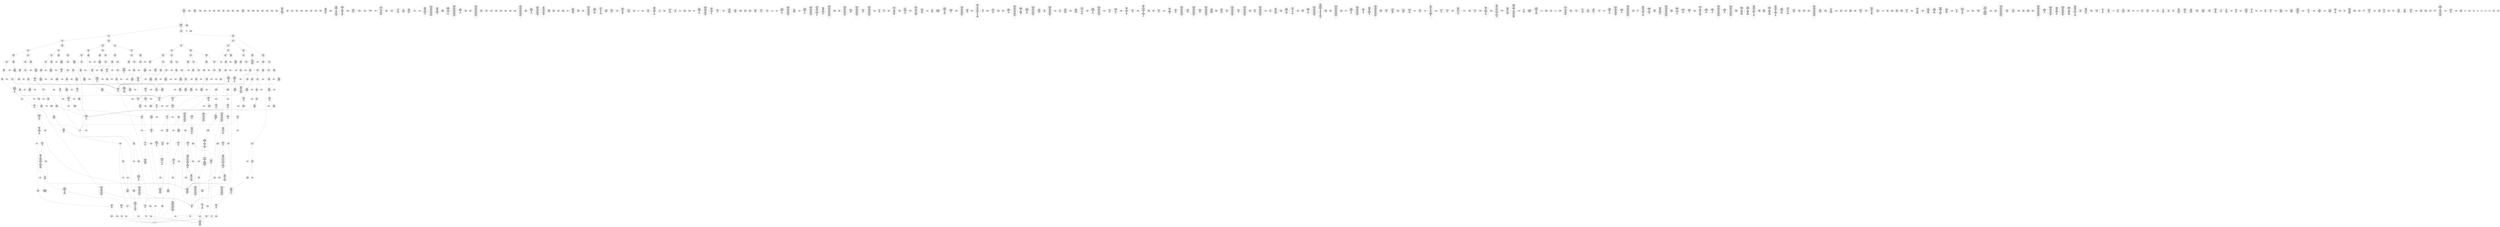 /* Generated by GvGen v.1.0 (https://www.github.com/stricaud/gvgen) */

digraph G {
compound=true;
   node1 [label="[anywhere]"];
   node2 [label="# 0x0
PUSHX Data
PUSHX Data
MSTORE
PUSHX LogicData
CALLDATASIZE
LT
PUSHX Data
JUMPI
"];
   node3 [label="# 0xd
PUSHX Data
CALLDATALOAD
PUSHX BitData
SHR
PUSHX LogicData
GT
PUSHX Data
JUMPI
"];
   node4 [label="# 0x1e
PUSHX LogicData
GT
PUSHX Data
JUMPI
"];
   node5 [label="# 0x29
PUSHX LogicData
GT
PUSHX Data
JUMPI
"];
   node6 [label="# 0x34
PUSHX LogicData
GT
PUSHX Data
JUMPI
"];
   node7 [label="# 0x3f
PUSHX LogicData
EQ
PUSHX Data
JUMPI
"];
   node8 [label="# 0x4a
PUSHX LogicData
EQ
PUSHX Data
JUMPI
"];
   node9 [label="# 0x55
PUSHX LogicData
EQ
PUSHX Data
JUMPI
"];
   node10 [label="# 0x60
PUSHX LogicData
EQ
PUSHX Data
JUMPI
"];
   node11 [label="# 0x6b
PUSHX Data
REVERT
"];
   node12 [label="# 0x6f
JUMPDEST
PUSHX LogicData
EQ
PUSHX Data
JUMPI
"];
   node13 [label="# 0x7b
PUSHX LogicData
EQ
PUSHX Data
JUMPI
"];
   node14 [label="# 0x86
PUSHX LogicData
EQ
PUSHX Data
JUMPI
"];
   node15 [label="# 0x91
PUSHX Data
REVERT
"];
   node16 [label="# 0x95
JUMPDEST
PUSHX LogicData
GT
PUSHX Data
JUMPI
"];
   node17 [label="# 0xa1
PUSHX LogicData
EQ
PUSHX Data
JUMPI
"];
   node18 [label="# 0xac
PUSHX LogicData
EQ
PUSHX Data
JUMPI
"];
   node19 [label="# 0xb7
PUSHX LogicData
EQ
PUSHX Data
JUMPI
"];
   node20 [label="# 0xc2
PUSHX Data
REVERT
"];
   node21 [label="# 0xc6
JUMPDEST
PUSHX LogicData
EQ
PUSHX Data
JUMPI
"];
   node22 [label="# 0xd2
PUSHX LogicData
EQ
PUSHX Data
JUMPI
"];
   node23 [label="# 0xdd
PUSHX LogicData
EQ
PUSHX Data
JUMPI
"];
   node24 [label="# 0xe8
PUSHX Data
REVERT
"];
   node25 [label="# 0xec
JUMPDEST
PUSHX LogicData
GT
PUSHX Data
JUMPI
"];
   node26 [label="# 0xf8
PUSHX LogicData
GT
PUSHX Data
JUMPI
"];
   node27 [label="# 0x103
PUSHX LogicData
EQ
PUSHX Data
JUMPI
"];
   node28 [label="# 0x10e
PUSHX LogicData
EQ
PUSHX Data
JUMPI
"];
   node29 [label="# 0x119
PUSHX LogicData
EQ
PUSHX Data
JUMPI
"];
   node30 [label="# 0x124
PUSHX Data
REVERT
"];
   node31 [label="# 0x128
JUMPDEST
PUSHX LogicData
EQ
PUSHX Data
JUMPI
"];
   node32 [label="# 0x134
PUSHX LogicData
EQ
PUSHX Data
JUMPI
"];
   node33 [label="# 0x13f
PUSHX LogicData
EQ
PUSHX Data
JUMPI
"];
   node34 [label="# 0x14a
PUSHX Data
REVERT
"];
   node35 [label="# 0x14e
JUMPDEST
PUSHX LogicData
GT
PUSHX Data
JUMPI
"];
   node36 [label="# 0x15a
PUSHX LogicData
EQ
PUSHX Data
JUMPI
"];
   node37 [label="# 0x165
PUSHX LogicData
EQ
PUSHX Data
JUMPI
"];
   node38 [label="# 0x170
PUSHX LogicData
EQ
PUSHX Data
JUMPI
"];
   node39 [label="# 0x17b
PUSHX Data
REVERT
"];
   node40 [label="# 0x17f
JUMPDEST
PUSHX LogicData
EQ
PUSHX Data
JUMPI
"];
   node41 [label="# 0x18b
PUSHX LogicData
EQ
PUSHX Data
JUMPI
"];
   node42 [label="# 0x196
PUSHX LogicData
EQ
PUSHX Data
JUMPI
"];
   node43 [label="# 0x1a1
PUSHX Data
REVERT
"];
   node44 [label="# 0x1a5
JUMPDEST
PUSHX LogicData
GT
PUSHX Data
JUMPI
"];
   node45 [label="# 0x1b1
PUSHX LogicData
GT
PUSHX Data
JUMPI
"];
   node46 [label="# 0x1bc
PUSHX LogicData
GT
PUSHX Data
JUMPI
"];
   node47 [label="# 0x1c7
PUSHX LogicData
EQ
PUSHX Data
JUMPI
"];
   node48 [label="# 0x1d2
PUSHX LogicData
EQ
PUSHX Data
JUMPI
"];
   node49 [label="# 0x1dd
PUSHX LogicData
EQ
PUSHX Data
JUMPI
"];
   node50 [label="# 0x1e8
PUSHX Data
REVERT
"];
   node51 [label="# 0x1ec
JUMPDEST
PUSHX LogicData
EQ
PUSHX Data
JUMPI
"];
   node52 [label="# 0x1f8
PUSHX LogicData
EQ
PUSHX Data
JUMPI
"];
   node53 [label="# 0x203
PUSHX LogicData
EQ
PUSHX Data
JUMPI
"];
   node54 [label="# 0x20e
PUSHX Data
REVERT
"];
   node55 [label="# 0x212
JUMPDEST
PUSHX LogicData
GT
PUSHX Data
JUMPI
"];
   node56 [label="# 0x21e
PUSHX LogicData
EQ
PUSHX Data
JUMPI
"];
   node57 [label="# 0x229
PUSHX LogicData
EQ
PUSHX Data
JUMPI
"];
   node58 [label="# 0x234
PUSHX LogicData
EQ
PUSHX Data
JUMPI
"];
   node59 [label="# 0x23f
PUSHX Data
REVERT
"];
   node60 [label="# 0x243
JUMPDEST
PUSHX LogicData
EQ
PUSHX Data
JUMPI
"];
   node61 [label="# 0x24f
PUSHX LogicData
EQ
PUSHX Data
JUMPI
"];
   node62 [label="# 0x25a
PUSHX LogicData
EQ
PUSHX Data
JUMPI
"];
   node63 [label="# 0x265
PUSHX Data
REVERT
"];
   node64 [label="# 0x269
JUMPDEST
PUSHX LogicData
GT
PUSHX Data
JUMPI
"];
   node65 [label="# 0x275
PUSHX LogicData
GT
PUSHX Data
JUMPI
"];
   node66 [label="# 0x280
PUSHX LogicData
EQ
PUSHX Data
JUMPI
"];
   node67 [label="# 0x28b
PUSHX LogicData
EQ
PUSHX Data
JUMPI
"];
   node68 [label="# 0x296
PUSHX LogicData
EQ
PUSHX Data
JUMPI
"];
   node69 [label="# 0x2a1
PUSHX Data
REVERT
"];
   node70 [label="# 0x2a5
JUMPDEST
PUSHX LogicData
EQ
PUSHX Data
JUMPI
"];
   node71 [label="# 0x2b1
PUSHX LogicData
EQ
PUSHX Data
JUMPI
"];
   node72 [label="# 0x2bc
PUSHX LogicData
EQ
PUSHX Data
JUMPI
"];
   node73 [label="# 0x2c7
PUSHX Data
REVERT
"];
   node74 [label="# 0x2cb
JUMPDEST
PUSHX LogicData
GT
PUSHX Data
JUMPI
"];
   node75 [label="# 0x2d7
PUSHX LogicData
EQ
PUSHX Data
JUMPI
"];
   node76 [label="# 0x2e2
PUSHX LogicData
EQ
PUSHX Data
JUMPI
"];
   node77 [label="# 0x2ed
PUSHX LogicData
EQ
PUSHX Data
JUMPI
"];
   node78 [label="# 0x2f8
PUSHX Data
REVERT
"];
   node79 [label="# 0x2fc
JUMPDEST
PUSHX LogicData
EQ
PUSHX Data
JUMPI
"];
   node80 [label="# 0x308
PUSHX LogicData
EQ
PUSHX Data
JUMPI
"];
   node81 [label="# 0x313
PUSHX LogicData
EQ
PUSHX Data
JUMPI
"];
   node82 [label="# 0x31e
PUSHX Data
REVERT
"];
   node83 [label="# 0x322
JUMPDEST
CALLDATASIZE
PUSHX Data
JUMPI
"];
   node84 [label="# 0x328
STOP
"];
   node85 [label="# 0x329
JUMPDEST
PUSHX Data
REVERT
"];
   node86 [label="# 0x32e
JUMPDEST
CALLVALUE
ISZERO
PUSHX Data
JUMPI
"];
   node87 [label="# 0x336
PUSHX Data
REVERT
"];
   node88 [label="# 0x33a
JUMPDEST
PUSHX Data
PUSHX Data
JUMP
"];
   node89 [label="# 0x344
JUMPDEST
PUSHX MemData
MLOAD
MSTORE
PUSHX ArithData
ADD
"];
   node90 [label="# 0x34e
JUMPDEST
PUSHX MemData
MLOAD
SUB
RETURN
"];
   node91 [label="# 0x357
JUMPDEST
CALLVALUE
ISZERO
PUSHX Data
JUMPI
"];
   node92 [label="# 0x35f
PUSHX Data
REVERT
"];
   node93 [label="# 0x363
JUMPDEST
PUSHX Data
PUSHX Data
CALLDATASIZE
PUSHX Data
PUSHX Data
JUMP
"];
   node94 [label="# 0x372
JUMPDEST
PUSHX Data
JUMP
"];
   node95 [label="# 0x377
JUMPDEST
PUSHX MemData
MLOAD
ISZERO
ISZERO
MSTORE
PUSHX ArithData
ADD
PUSHX Data
JUMP
"];
   node96 [label="# 0x387
JUMPDEST
CALLVALUE
ISZERO
PUSHX Data
JUMPI
"];
   node97 [label="# 0x38f
PUSHX Data
REVERT
"];
   node98 [label="# 0x393
JUMPDEST
PUSHX Data
PUSHX Data
JUMP
"];
   node99 [label="# 0x39c
JUMPDEST
PUSHX MemData
MLOAD
PUSHX Data
PUSHX Data
JUMP
"];
   node100 [label="# 0x3a9
JUMPDEST
CALLVALUE
ISZERO
PUSHX Data
JUMPI
"];
   node101 [label="# 0x3b1
PUSHX Data
REVERT
"];
   node102 [label="# 0x3b5
JUMPDEST
PUSHX Data
PUSHX Data
CALLDATASIZE
PUSHX Data
PUSHX Data
JUMP
"];
   node103 [label="# 0x3c4
JUMPDEST
PUSHX Data
JUMP
"];
   node104 [label="# 0x3c9
JUMPDEST
PUSHX MemData
MLOAD
PUSHX ArithData
PUSHX BitData
PUSHX BitData
SHL
SUB
AND
MSTORE
PUSHX ArithData
ADD
PUSHX Data
JUMP
"];
   node105 [label="# 0x3e1
JUMPDEST
CALLVALUE
ISZERO
PUSHX Data
JUMPI
"];
   node106 [label="# 0x3e9
PUSHX Data
REVERT
"];
   node107 [label="# 0x3ed
JUMPDEST
PUSHX Data
PUSHX Data
CALLDATASIZE
PUSHX Data
PUSHX Data
JUMP
"];
   node108 [label="# 0x3fc
JUMPDEST
PUSHX Data
JUMP
"];
   node109 [label="# 0x401
JUMPDEST
STOP
"];
   node110 [label="# 0x403
JUMPDEST
CALLVALUE
ISZERO
PUSHX Data
JUMPI
"];
   node111 [label="# 0x40b
PUSHX Data
REVERT
"];
   node112 [label="# 0x40f
JUMPDEST
PUSHX Data
PUSHX Data
JUMP
"];
   node113 [label="# 0x418
JUMPDEST
CALLVALUE
ISZERO
PUSHX Data
JUMPI
"];
   node114 [label="# 0x420
PUSHX Data
REVERT
"];
   node115 [label="# 0x424
JUMPDEST
PUSHX StorData
SLOAD
PUSHX StorData
SLOAD
PUSHX StorData
SLOAD
PUSHX StorData
SLOAD
PUSHX Data
JUMP
"];
   node116 [label="# 0x43b
JUMPDEST
PUSHX Data
MLOAD
MSTORE
PUSHX ArithData
ADD
MSTORE
ADD
MSTORE
PUSHX ArithData
ADD
MSTORE
PUSHX ArithData
ADD
PUSHX Data
JUMP
"];
   node117 [label="# 0x45b
JUMPDEST
CALLVALUE
ISZERO
PUSHX Data
JUMPI
"];
   node118 [label="# 0x463
PUSHX Data
REVERT
"];
   node119 [label="# 0x467
JUMPDEST
PUSHX Data
PUSHX Data
JUMP
"];
   node120 [label="# 0x470
JUMPDEST
CALLVALUE
ISZERO
PUSHX Data
JUMPI
"];
   node121 [label="# 0x478
PUSHX Data
REVERT
"];
   node122 [label="# 0x47c
JUMPDEST
PUSHX Data
PUSHX Data
CALLDATASIZE
PUSHX Data
PUSHX Data
JUMP
"];
   node123 [label="# 0x48b
JUMPDEST
PUSHX Data
JUMP
"];
   node124 [label="# 0x490
JUMPDEST
CALLVALUE
ISZERO
PUSHX Data
JUMPI
"];
   node125 [label="# 0x498
PUSHX Data
REVERT
"];
   node126 [label="# 0x49c
JUMPDEST
PUSHX Data
PUSHX Data
CALLDATASIZE
PUSHX Data
PUSHX Data
JUMP
"];
   node127 [label="# 0x4ab
JUMPDEST
PUSHX Data
JUMP
"];
   node128 [label="# 0x4b0
JUMPDEST
CALLVALUE
ISZERO
PUSHX Data
JUMPI
"];
   node129 [label="# 0x4b8
PUSHX Data
REVERT
"];
   node130 [label="# 0x4bc
JUMPDEST
PUSHX Data
PUSHX Data
CALLDATASIZE
PUSHX Data
PUSHX Data
JUMP
"];
   node131 [label="# 0x4cb
JUMPDEST
PUSHX Data
JUMP
"];
   node132 [label="# 0x4d0
JUMPDEST
CALLVALUE
ISZERO
PUSHX Data
JUMPI
"];
   node133 [label="# 0x4d8
PUSHX Data
REVERT
"];
   node134 [label="# 0x4dc
JUMPDEST
PUSHX Data
PUSHX Data
JUMP
"];
   node135 [label="# 0x4e5
JUMPDEST
CALLVALUE
ISZERO
PUSHX Data
JUMPI
"];
   node136 [label="# 0x4ed
PUSHX Data
REVERT
"];
   node137 [label="# 0x4f1
JUMPDEST
PUSHX Data
PUSHX Data
JUMP
"];
   node138 [label="# 0x4fb
JUMPDEST
CALLVALUE
ISZERO
PUSHX Data
JUMPI
"];
   node139 [label="# 0x503
PUSHX Data
REVERT
"];
   node140 [label="# 0x507
JUMPDEST
PUSHX Data
PUSHX Data
JUMP
"];
   node141 [label="# 0x510
JUMPDEST
CALLVALUE
ISZERO
PUSHX Data
JUMPI
"];
   node142 [label="# 0x518
PUSHX Data
REVERT
"];
   node143 [label="# 0x51c
JUMPDEST
PUSHX Data
PUSHX Data
CALLDATASIZE
PUSHX Data
PUSHX Data
JUMP
"];
   node144 [label="# 0x52b
JUMPDEST
PUSHX Data
JUMP
"];
   node145 [label="# 0x530
JUMPDEST
CALLVALUE
ISZERO
PUSHX Data
JUMPI
"];
   node146 [label="# 0x538
PUSHX Data
REVERT
"];
   node147 [label="# 0x53c
JUMPDEST
PUSHX Data
PUSHX Data
CALLDATASIZE
PUSHX Data
PUSHX Data
JUMP
"];
   node148 [label="# 0x54b
JUMPDEST
PUSHX Data
JUMP
"];
   node149 [label="# 0x550
JUMPDEST
CALLVALUE
ISZERO
PUSHX Data
JUMPI
"];
   node150 [label="# 0x558
PUSHX Data
REVERT
"];
   node151 [label="# 0x55c
JUMPDEST
PUSHX Data
PUSHX Data
CALLDATASIZE
PUSHX Data
PUSHX Data
JUMP
"];
   node152 [label="# 0x56b
JUMPDEST
PUSHX Data
JUMP
"];
   node153 [label="# 0x570
JUMPDEST
PUSHX MemData
MLOAD
PUSHX Data
PUSHX Data
JUMP
"];
   node154 [label="# 0x57d
JUMPDEST
CALLVALUE
ISZERO
PUSHX Data
JUMPI
"];
   node155 [label="# 0x585
PUSHX Data
REVERT
"];
   node156 [label="# 0x589
JUMPDEST
PUSHX Data
PUSHX Data
CALLDATASIZE
PUSHX Data
PUSHX Data
JUMP
"];
   node157 [label="# 0x598
JUMPDEST
PUSHX Data
JUMP
"];
   node158 [label="# 0x59d
JUMPDEST
CALLVALUE
ISZERO
PUSHX Data
JUMPI
"];
   node159 [label="# 0x5a5
PUSHX Data
REVERT
"];
   node160 [label="# 0x5a9
JUMPDEST
PUSHX Data
PUSHX Data
CALLDATASIZE
PUSHX Data
PUSHX Data
JUMP
"];
   node161 [label="# 0x5b8
JUMPDEST
PUSHX Data
JUMP
"];
   node162 [label="# 0x5bd
JUMPDEST
CALLVALUE
ISZERO
PUSHX Data
JUMPI
"];
   node163 [label="# 0x5c5
PUSHX Data
REVERT
"];
   node164 [label="# 0x5c9
JUMPDEST
PUSHX Data
PUSHX Data
CALLDATASIZE
PUSHX Data
PUSHX Data
JUMP
"];
   node165 [label="# 0x5d8
JUMPDEST
PUSHX Data
JUMP
"];
   node166 [label="# 0x5dd
JUMPDEST
CALLVALUE
ISZERO
PUSHX Data
JUMPI
"];
   node167 [label="# 0x5e5
PUSHX Data
REVERT
"];
   node168 [label="# 0x5e9
JUMPDEST
PUSHX Data
PUSHX Data
CALLDATASIZE
PUSHX Data
PUSHX Data
JUMP
"];
   node169 [label="# 0x5f8
JUMPDEST
PUSHX Data
JUMP
"];
   node170 [label="# 0x5fd
JUMPDEST
CALLVALUE
ISZERO
PUSHX Data
JUMPI
"];
   node171 [label="# 0x605
PUSHX Data
REVERT
"];
   node172 [label="# 0x609
JUMPDEST
PUSHX StorData
SLOAD
PUSHX Data
PUSHX BitData
AND
JUMP
"];
   node173 [label="# 0x617
JUMPDEST
CALLVALUE
ISZERO
PUSHX Data
JUMPI
"];
   node174 [label="# 0x61f
PUSHX Data
REVERT
"];
   node175 [label="# 0x623
JUMPDEST
PUSHX Data
PUSHX Data
CALLDATASIZE
PUSHX Data
PUSHX Data
JUMP
"];
   node176 [label="# 0x632
JUMPDEST
PUSHX Data
JUMP
"];
   node177 [label="# 0x637
JUMPDEST
CALLVALUE
ISZERO
PUSHX Data
JUMPI
"];
   node178 [label="# 0x63f
PUSHX Data
REVERT
"];
   node179 [label="# 0x643
JUMPDEST
PUSHX Data
PUSHX Data
CALLDATASIZE
PUSHX Data
PUSHX Data
JUMP
"];
   node180 [label="# 0x652
JUMPDEST
PUSHX Data
JUMP
"];
   node181 [label="# 0x657
JUMPDEST
CALLVALUE
ISZERO
PUSHX Data
JUMPI
"];
   node182 [label="# 0x65f
PUSHX Data
REVERT
"];
   node183 [label="# 0x663
JUMPDEST
PUSHX Data
PUSHX Data
CALLDATASIZE
PUSHX Data
PUSHX Data
JUMP
"];
   node184 [label="# 0x672
JUMPDEST
PUSHX Data
JUMP
"];
   node185 [label="# 0x677
JUMPDEST
CALLVALUE
ISZERO
PUSHX Data
JUMPI
"];
   node186 [label="# 0x67f
PUSHX Data
REVERT
"];
   node187 [label="# 0x683
JUMPDEST
PUSHX Data
PUSHX Data
JUMP
"];
   node188 [label="# 0x68c
JUMPDEST
CALLVALUE
ISZERO
PUSHX Data
JUMPI
"];
   node189 [label="# 0x694
PUSHX Data
REVERT
"];
   node190 [label="# 0x698
JUMPDEST
PUSHX Data
PUSHX Data
CALLDATASIZE
PUSHX Data
PUSHX Data
JUMP
"];
   node191 [label="# 0x6a7
JUMPDEST
PUSHX Data
MSTORE
PUSHX Data
PUSHX Data
MSTORE
PUSHX Data
SHA3
SLOAD
PUSHX ArithData
PUSHX BitData
PUSHX BitData
SHL
SUB
AND
JUMP
"];
   node192 [label="# 0x6c2
JUMPDEST
CALLVALUE
ISZERO
PUSHX Data
JUMPI
"];
   node193 [label="# 0x6ca
PUSHX Data
REVERT
"];
   node194 [label="# 0x6ce
JUMPDEST
PUSHX Data
PUSHX Data
CALLDATASIZE
PUSHX Data
PUSHX Data
JUMP
"];
   node195 [label="# 0x6dd
JUMPDEST
PUSHX Data
JUMP
"];
   node196 [label="# 0x6e2
JUMPDEST
CALLVALUE
ISZERO
PUSHX Data
JUMPI
"];
   node197 [label="# 0x6ea
PUSHX Data
REVERT
"];
   node198 [label="# 0x6ee
JUMPDEST
PUSHX Data
PUSHX Data
JUMP
"];
   node199 [label="# 0x6f7
JUMPDEST
CALLVALUE
ISZERO
PUSHX Data
JUMPI
"];
   node200 [label="# 0x6ff
PUSHX Data
REVERT
"];
   node201 [label="# 0x703
JUMPDEST
PUSHX StorData
SLOAD
PUSHX ArithData
PUSHX BitData
PUSHX BitData
SHL
SUB
AND
PUSHX Data
JUMP
"];
   node202 [label="# 0x715
JUMPDEST
CALLVALUE
ISZERO
PUSHX Data
JUMPI
"];
   node203 [label="# 0x71d
PUSHX Data
REVERT
"];
   node204 [label="# 0x721
JUMPDEST
PUSHX StorData
SLOAD
TIMESTAMP
LT
ISZERO
PUSHX Data
JUMP
"];
   node205 [label="# 0x72d
JUMPDEST
CALLVALUE
ISZERO
PUSHX Data
JUMPI
"];
   node206 [label="# 0x735
PUSHX Data
REVERT
"];
   node207 [label="# 0x739
JUMPDEST
PUSHX Data
PUSHX Data
CALLDATASIZE
PUSHX Data
PUSHX Data
JUMP
"];
   node208 [label="# 0x748
JUMPDEST
PUSHX Data
JUMP
"];
   node209 [label="# 0x74d
JUMPDEST
CALLVALUE
ISZERO
PUSHX Data
JUMPI
"];
   node210 [label="# 0x755
PUSHX Data
REVERT
"];
   node211 [label="# 0x759
JUMPDEST
PUSHX Data
PUSHX Data
JUMP
"];
   node212 [label="# 0x762
JUMPDEST
CALLVALUE
ISZERO
PUSHX Data
JUMPI
"];
   node213 [label="# 0x76a
PUSHX Data
REVERT
"];
   node214 [label="# 0x76e
JUMPDEST
PUSHX StorData
SLOAD
PUSHX Data
PUSHX ArithData
PUSHX BitData
PUSHX BitData
SHL
SUB
AND
JUMP
"];
   node215 [label="# 0x782
JUMPDEST
CALLVALUE
ISZERO
PUSHX Data
JUMPI
"];
   node216 [label="# 0x78a
PUSHX Data
REVERT
"];
   node217 [label="# 0x78e
JUMPDEST
PUSHX Data
PUSHX Data
CALLDATASIZE
PUSHX Data
PUSHX Data
JUMP
"];
   node218 [label="# 0x79d
JUMPDEST
PUSHX Data
JUMP
"];
   node219 [label="# 0x7a2
JUMPDEST
PUSHX Data
PUSHX Data
CALLDATASIZE
PUSHX Data
PUSHX Data
JUMP
"];
   node220 [label="# 0x7b0
JUMPDEST
PUSHX Data
JUMP
"];
   node221 [label="# 0x7b5
JUMPDEST
CALLVALUE
ISZERO
PUSHX Data
JUMPI
"];
   node222 [label="# 0x7bd
PUSHX Data
REVERT
"];
   node223 [label="# 0x7c1
JUMPDEST
PUSHX Data
PUSHX Data
CALLDATASIZE
PUSHX Data
PUSHX Data
JUMP
"];
   node224 [label="# 0x7d0
JUMPDEST
PUSHX Data
JUMP
"];
   node225 [label="# 0x7d5
JUMPDEST
CALLVALUE
ISZERO
PUSHX Data
JUMPI
"];
   node226 [label="# 0x7dd
PUSHX Data
REVERT
"];
   node227 [label="# 0x7e1
JUMPDEST
PUSHX Data
PUSHX Data
CALLDATASIZE
PUSHX Data
PUSHX Data
JUMP
"];
   node228 [label="# 0x7f0
JUMPDEST
PUSHX Data
JUMP
"];
   node229 [label="# 0x7f5
JUMPDEST
CALLVALUE
ISZERO
PUSHX Data
JUMPI
"];
   node230 [label="# 0x7fd
PUSHX Data
REVERT
"];
   node231 [label="# 0x801
JUMPDEST
PUSHX Data
PUSHX Data
CALLDATASIZE
PUSHX Data
PUSHX Data
JUMP
"];
   node232 [label="# 0x810
JUMPDEST
PUSHX Data
JUMP
"];
   node233 [label="# 0x815
JUMPDEST
CALLVALUE
ISZERO
PUSHX Data
JUMPI
"];
   node234 [label="# 0x81d
PUSHX Data
REVERT
"];
   node235 [label="# 0x821
JUMPDEST
PUSHX Data
PUSHX Data
CALLDATASIZE
PUSHX Data
PUSHX Data
JUMP
"];
   node236 [label="# 0x830
JUMPDEST
PUSHX Data
JUMP
"];
   node237 [label="# 0x835
JUMPDEST
CALLVALUE
ISZERO
PUSHX Data
JUMPI
"];
   node238 [label="# 0x83d
PUSHX Data
REVERT
"];
   node239 [label="# 0x841
JUMPDEST
PUSHX Data
PUSHX Data
CALLDATASIZE
PUSHX Data
PUSHX Data
JUMP
"];
   node240 [label="# 0x850
JUMPDEST
PUSHX Data
MSTORE
PUSHX Data
PUSHX Data
MSTORE
PUSHX Data
SHA3
SLOAD
PUSHX BitData
AND
ISZERO
JUMP
"];
   node241 [label="# 0x866
JUMPDEST
CALLVALUE
ISZERO
PUSHX Data
JUMPI
"];
   node242 [label="# 0x86e
PUSHX Data
REVERT
"];
   node243 [label="# 0x872
JUMPDEST
PUSHX Data
PUSHX Data
CALLDATASIZE
PUSHX Data
PUSHX Data
JUMP
"];
   node244 [label="# 0x881
JUMPDEST
PUSHX Data
JUMP
"];
   node245 [label="# 0x886
JUMPDEST
PUSHX Data
MLOAD
PUSHX ArithData
PUSHX BitData
PUSHX BitData
SHL
SUB
AND
MSTORE
AND
PUSHX ArithData
ADD
MSTORE
ADD
MSTORE
PUSHX ArithData
ADD
MSTORE
PUSHX ArithData
ADD
PUSHX Data
JUMP
"];
   node246 [label="# 0x8b1
JUMPDEST
CALLVALUE
ISZERO
PUSHX Data
JUMPI
"];
   node247 [label="# 0x8b9
PUSHX Data
REVERT
"];
   node248 [label="# 0x8bd
JUMPDEST
PUSHX Data
PUSHX Data
JUMP
"];
   node249 [label="# 0x8c6
JUMPDEST
CALLVALUE
ISZERO
PUSHX Data
JUMPI
"];
   node250 [label="# 0x8ce
PUSHX Data
REVERT
"];
   node251 [label="# 0x8d2
JUMPDEST
PUSHX Data
PUSHX Data
JUMP
"];
   node252 [label="# 0x8db
JUMPDEST
CALLVALUE
ISZERO
PUSHX Data
JUMPI
"];
   node253 [label="# 0x8e3
PUSHX Data
REVERT
"];
   node254 [label="# 0x8e7
JUMPDEST
PUSHX Data
PUSHX Data
CALLDATASIZE
PUSHX Data
PUSHX Data
JUMP
"];
   node255 [label="# 0x8f6
JUMPDEST
PUSHX ArithData
PUSHX BitData
PUSHX BitData
SHL
SUB
AND
PUSHX Data
MSTORE
PUSHX Data
PUSHX Data
MSTORE
PUSHX Data
SHA3
AND
MSTORE
MSTORE
SHA3
SLOAD
PUSHX BitData
AND
JUMP
"];
   node256 [label="# 0x924
JUMPDEST
CALLVALUE
ISZERO
PUSHX Data
JUMPI
"];
   node257 [label="# 0x92c
PUSHX Data
REVERT
"];
   node258 [label="# 0x930
JUMPDEST
PUSHX Data
PUSHX Data
JUMP
"];
   node259 [label="# 0x93a
JUMPDEST
CALLVALUE
ISZERO
PUSHX Data
JUMPI
"];
   node260 [label="# 0x942
PUSHX Data
REVERT
"];
   node261 [label="# 0x946
JUMPDEST
PUSHX Data
PUSHX Data
CALLDATASIZE
PUSHX Data
PUSHX Data
JUMP
"];
   node262 [label="# 0x955
JUMPDEST
PUSHX Data
JUMP
"];
   node263 [label="# 0x95a
JUMPDEST
CALLVALUE
ISZERO
PUSHX Data
JUMPI
"];
   node264 [label="# 0x962
PUSHX Data
REVERT
"];
   node265 [label="# 0x966
JUMPDEST
PUSHX Data
PUSHX Data
JUMP
"];
   node266 [label="# 0x96f
JUMPDEST
PUSHX Data
PUSHX BitData
AND
PUSHX LogicData
EQ
PUSHX Data
JUMPI
"];
   node267 [label="# 0x9bc
PUSHX BitData
AND
PUSHX LogicData
EQ
"];
   node268 [label="# 0xa02
JUMPDEST
PUSHX Data
JUMPI
"];
   node269 [label="# 0xa08
PUSHX LogicData
PUSHX BitData
AND
EQ
"];
   node270 [label="# 0xa4e
JUMPDEST
JUMP
"];
   node271 [label="# 0xa54
JUMPDEST
PUSHX Data
PUSHX StorData
SLOAD
PUSHX Data
PUSHX Data
JUMP
"];
   node272 [label="# 0xa63
JUMPDEST
PUSHX ArithData
ADD
PUSHX ArithData
DIV
MUL
PUSHX ArithData
ADD
PUSHX MemData
MLOAD
ADD
PUSHX Data
MSTORE
MSTORE
PUSHX ArithData
ADD
SLOAD
PUSHX Data
PUSHX Data
JUMP
"];
   node273 [label="# 0xa8f
JUMPDEST
ISZERO
PUSHX Data
JUMPI
"];
   node274 [label="# 0xa96
PUSHX LogicData
LT
PUSHX Data
JUMPI
"];
   node275 [label="# 0xa9e
PUSHX ArithData
SLOAD
DIV
MUL
MSTORE
PUSHX ArithData
ADD
PUSHX Data
JUMP
"];
   node276 [label="# 0xab1
JUMPDEST
ADD
PUSHX Data
MSTORE
PUSHX Data
PUSHX Data
SHA3
"];
   node277 [label="# 0xabf
JUMPDEST
SLOAD
MSTORE
PUSHX ArithData
ADD
PUSHX ArithData
ADD
GT
PUSHX Data
JUMPI
"];
   node278 [label="# 0xad3
SUB
PUSHX BitData
AND
ADD
"];
   node279 [label="# 0xadc
JUMPDEST
JUMP
"];
   node280 [label="# 0xae6
JUMPDEST
PUSHX Data
MSTORE
PUSHX Data
PUSHX Data
MSTORE
PUSHX Data
SHA3
SLOAD
PUSHX ArithData
PUSHX BitData
PUSHX BitData
SHL
SUB
AND
PUSHX Data
JUMPI
"];
   node281 [label="# 0xb03
PUSHX MemData
MLOAD
PUSHX BitData
PUSHX BitData
SHL
MSTORE
PUSHX Data
PUSHX ArithData
ADD
MSTORE
PUSHX Data
PUSHX ArithData
ADD
MSTORE
PUSHX Data
PUSHX ArithData
ADD
MSTORE
PUSHX Data
PUSHX ArithData
ADD
MSTORE
PUSHX ArithData
ADD
"];
   node282 [label="# 0xb6c
JUMPDEST
PUSHX MemData
MLOAD
SUB
REVERT
"];
   node283 [label="# 0xb75
JUMPDEST
PUSHX Data
MSTORE
PUSHX Data
PUSHX Data
MSTORE
PUSHX Data
SHA3
SLOAD
PUSHX ArithData
PUSHX BitData
PUSHX BitData
SHL
SUB
AND
JUMP
"];
   node284 [label="# 0xb91
JUMPDEST
PUSHX Data
PUSHX Data
PUSHX Data
JUMP
"];
   node285 [label="# 0xb9c
JUMPDEST
PUSHX ArithData
PUSHX BitData
PUSHX BitData
SHL
SUB
AND
PUSHX ArithData
PUSHX BitData
PUSHX BitData
SHL
SUB
AND
EQ
ISZERO
PUSHX Data
JUMPI
"];
   node286 [label="# 0xbb9
PUSHX MemData
MLOAD
PUSHX BitData
PUSHX BitData
SHL
MSTORE
PUSHX Data
PUSHX ArithData
ADD
MSTORE
PUSHX Data
PUSHX ArithData
ADD
MSTORE
PUSHX Data
PUSHX ArithData
ADD
MSTORE
PUSHX Data
PUSHX ArithData
ADD
MSTORE
PUSHX ArithData
ADD
PUSHX Data
JUMP
"];
   node287 [label="# 0xc26
JUMPDEST
CALLER
PUSHX ArithData
PUSHX BitData
PUSHX BitData
SHL
SUB
AND
EQ
PUSHX Data
JUMPI
"];
   node288 [label="# 0xc38
PUSHX Data
CALLER
PUSHX Data
JUMP
"];
   node289 [label="# 0xc42
JUMPDEST
PUSHX Data
JUMPI
"];
   node290 [label="# 0xc47
PUSHX MemData
MLOAD
PUSHX BitData
PUSHX BitData
SHL
MSTORE
PUSHX Data
PUSHX ArithData
ADD
MSTORE
PUSHX Data
PUSHX ArithData
ADD
MSTORE
PUSHX Data
PUSHX ArithData
ADD
MSTORE
PUSHX Data
PUSHX ArithData
ADD
MSTORE
PUSHX ArithData
ADD
PUSHX Data
JUMP
"];
   node291 [label="# 0xcb4
JUMPDEST
PUSHX Data
PUSHX Data
JUMP
"];
   node292 [label="# 0xcbe
JUMPDEST
JUMP
"];
   node293 [label="# 0xcc3
JUMPDEST
PUSHX StorData
SLOAD
PUSHX Data
PUSHX Data
PUSHX BitData
PUSHX Data
DIV
AND
PUSHX Data
DIV
AND
PUSHX Data
JUMP
"];
   node294 [label="# 0xceb
JUMPDEST
PUSHX BitData
AND
JUMP
"];
   node295 [label="# 0xcf4
JUMPDEST
PUSHX StorData
SLOAD
PUSHX ArithData
PUSHX BitData
PUSHX BitData
SHL
SUB
AND
CALLER
EQ
PUSHX Data
JUMPI
"];
   node296 [label="# 0xd07
PUSHX MemData
MLOAD
PUSHX BitData
PUSHX BitData
SHL
MSTORE
PUSHX Data
PUSHX ArithData
ADD
MSTORE
PUSHX ArithData
ADD
MSTORE
PUSHX Data
PUSHX ArithData
ADD
MSTORE
PUSHX ArithData
ADD
PUSHX Data
JUMP
"];
   node297 [label="# 0xd4e
JUMPDEST
SELFBALANCE
PUSHX Data
JUMPI
"];
   node298 [label="# 0xd55
PUSHX MemData
MLOAD
PUSHX BitData
PUSHX BitData
SHL
MSTORE
PUSHX Data
PUSHX ArithData
ADD
MSTORE
PUSHX Data
PUSHX ArithData
ADD
MSTORE
PUSHX Data
PUSHX ArithData
ADD
MSTORE
PUSHX ArithData
ADD
PUSHX Data
JUMP
"];
   node299 [label="# 0xd9c
JUMPDEST
PUSHX Data
"];
   node300 [label="# 0xd9f
JUMPDEST
PUSHX StorData
SLOAD
PUSHX BitData
AND
LT
ISZERO
PUSHX Data
JUMPI
"];
   node301 [label="# 0xdad
PUSHX Data
PUSHX StorData
PUSHX BitData
AND
SLOAD
LT
PUSHX Data
JUMPI
"];
   node302 [label="# 0xdbd
PUSHX Data
PUSHX Data
JUMP
"];
   node303 [label="# 0xdc4
JUMPDEST
PUSHX Data
MSTORE
PUSHX Data
PUSHX Data
SHA3
PUSHX ArithData
MUL
ADD
PUSHX ArithData
ADD
SLOAD
GT
ISZERO
PUSHX Data
JUMPI
"];
   node304 [label="# 0xddd
PUSHX Data
PUSHX StorData
PUSHX BitData
AND
SLOAD
LT
PUSHX Data
JUMPI
"];
   node305 [label="# 0xdee
PUSHX Data
PUSHX Data
JUMP
"];
   node306 [label="# 0xdf5
JUMPDEST
PUSHX Data
MSTORE
PUSHX Data
PUSHX Data
SHA3
PUSHX ArithData
MUL
ADD
PUSHX ArithData
ADD
PUSHX ArithData
SLOAD
PUSHX ArithData
EXP
DIV
PUSHX ArithData
PUSHX BitData
PUSHX BitData
SHL
SUB
AND
PUSHX Data
PUSHX Data
PUSHX Data
PUSHX StorData
PUSHX BitData
AND
SLOAD
LT
PUSHX Data
JUMPI
"];
   node307 [label="# 0xe32
PUSHX Data
PUSHX Data
JUMP
"];
   node308 [label="# 0xe39
JUMPDEST
PUSHX Data
MSTORE
PUSHX Data
PUSHX Data
SHA3
PUSHX ArithData
MUL
ADD
PUSHX ArithData
ADD
SLOAD
PUSHX BitData
PUSHX BitData
AND
JUMP
"];
   node309 [label="# 0xe5a
JUMPDEST
PUSHX Data
JUMP
"];
   node310 [label="# 0xe60
JUMPDEST
PUSHX Data
JUMP
"];
   node311 [label="# 0xe65
JUMPDEST
PUSHX Data
PUSHX Data
JUMP
"];
   node312 [label="# 0xe6f
JUMPDEST
PUSHX Data
JUMP
"];
   node313 [label="# 0xe77
JUMPDEST
PUSHX Data
PUSHX Data
PUSHX StorData
SLOAD
PUSHX ArithData
PUSHX BitData
PUSHX BitData
SHL
SUB
AND
JUMP
"];
   node314 [label="# 0xe8d
JUMPDEST
SELFBALANCE
PUSHX Data
JUMP
"];
   node315 [label="# 0xe93
JUMPDEST
JUMP
"];
   node316 [label="# 0xe96
JUMPDEST
PUSHX Data
CALLER
"];
   node317 [label="# 0xe9b
JUMPDEST
PUSHX Data
JUMP
"];
   node318 [label="# 0xea1
JUMPDEST
PUSHX Data
JUMPI
"];
   node319 [label="# 0xea6
PUSHX MemData
MLOAD
PUSHX BitData
PUSHX BitData
SHL
MSTORE
PUSHX Data
PUSHX ArithData
ADD
MSTORE
PUSHX Data
PUSHX ArithData
ADD
MSTORE
PUSHX Data
PUSHX ArithData
ADD
MSTORE
PUSHX Data
PUSHX ArithData
ADD
MSTORE
PUSHX ArithData
ADD
PUSHX Data
JUMP
"];
   node320 [label="# 0xf13
JUMPDEST
PUSHX Data
PUSHX Data
JUMP
"];
   node321 [label="# 0xf1e
JUMPDEST
PUSHX StorData
SLOAD
PUSHX ArithData
PUSHX BitData
PUSHX BitData
SHL
SUB
AND
CALLER
EQ
PUSHX Data
JUMPI
"];
   node322 [label="# 0xf31
PUSHX MemData
MLOAD
PUSHX BitData
PUSHX BitData
SHL
MSTORE
PUSHX Data
PUSHX ArithData
ADD
MSTORE
PUSHX ArithData
ADD
MSTORE
PUSHX Data
PUSHX ArithData
ADD
MSTORE
PUSHX ArithData
ADD
PUSHX Data
JUMP
"];
   node323 [label="# 0xf78
JUMPDEST
MLOAD
PUSHX Data
SSTORE
PUSHX ArithData
ADD
MLOAD
PUSHX Data
SSTORE
PUSHX ArithData
ADD
MLOAD
PUSHX Data
SSTORE
PUSHX ArithData
ADD
MLOAD
PUSHX Data
SSTORE
JUMP
"];
   node324 [label="# 0xf96
JUMPDEST
PUSHX Data
PUSHX Data
PUSHX Data
PUSHX Data
JUMP
"];
   node325 [label="# 0xfa3
JUMPDEST
PUSHX Data
PUSHX Data
JUMP
"];
   node326 [label="# 0xfad
JUMPDEST
PUSHX StorData
SLOAD
PUSHX ArithData
PUSHX BitData
PUSHX BitData
SHL
SUB
AND
CALLER
EQ
PUSHX Data
JUMPI
"];
   node327 [label="# 0xfc0
PUSHX MemData
MLOAD
PUSHX BitData
PUSHX BitData
SHL
MSTORE
PUSHX Data
PUSHX ArithData
ADD
MSTORE
PUSHX ArithData
ADD
MSTORE
PUSHX Data
PUSHX ArithData
ADD
MSTORE
PUSHX ArithData
ADD
PUSHX Data
JUMP
"];
   node328 [label="# 0x1007
JUMPDEST
SELFBALANCE
PUSHX Data
JUMPI
"];
   node329 [label="# 0x100e
PUSHX MemData
MLOAD
PUSHX BitData
PUSHX BitData
SHL
MSTORE
PUSHX Data
PUSHX ArithData
ADD
MSTORE
PUSHX Data
PUSHX ArithData
ADD
MSTORE
PUSHX Data
PUSHX ArithData
ADD
MSTORE
PUSHX ArithData
ADD
PUSHX Data
JUMP
"];
   node330 [label="# 0x1055
JUMPDEST
PUSHX Data
"];
   node331 [label="# 0x1058
JUMPDEST
PUSHX StorData
SLOAD
PUSHX BitData
AND
LT
ISZERO
PUSHX Data
JUMPI
"];
   node332 [label="# 0x1066
PUSHX Data
PUSHX StorData
PUSHX BitData
AND
SLOAD
LT
PUSHX Data
JUMPI
"];
   node333 [label="# 0x1076
PUSHX Data
PUSHX Data
JUMP
"];
   node334 [label="# 0x107d
JUMPDEST
PUSHX Data
MSTORE
PUSHX Data
PUSHX Data
SHA3
PUSHX ArithData
MUL
ADD
PUSHX ArithData
ADD
SLOAD
GT
ISZERO
PUSHX Data
JUMPI
"];
   node335 [label="# 0x1096
PUSHX Data
PUSHX StorData
PUSHX BitData
AND
SLOAD
LT
PUSHX Data
JUMPI
"];
   node336 [label="# 0x10a7
PUSHX Data
PUSHX Data
JUMP
"];
   node337 [label="# 0x10ae
JUMPDEST
PUSHX Data
MSTORE
PUSHX Data
PUSHX Data
SHA3
PUSHX ArithData
MUL
ADD
PUSHX ArithData
ADD
PUSHX ArithData
SLOAD
PUSHX ArithData
EXP
DIV
PUSHX ArithData
PUSHX BitData
PUSHX BitData
SHL
SUB
AND
PUSHX Data
PUSHX Data
PUSHX Data
PUSHX StorData
PUSHX BitData
AND
SLOAD
LT
PUSHX Data
JUMPI
"];
   node338 [label="# 0x10eb
PUSHX Data
PUSHX Data
JUMP
"];
   node339 [label="# 0x10f2
JUMPDEST
PUSHX Data
MSTORE
PUSHX Data
PUSHX Data
SHA3
PUSHX ArithData
MUL
ADD
PUSHX ArithData
ADD
SLOAD
PUSHX BitData
PUSHX BitData
AND
JUMP
"];
   node340 [label="# 0x1113
JUMPDEST
PUSHX Data
PUSHX Data
JUMP
"];
   node341 [label="# 0x111d
JUMPDEST
PUSHX Data
JUMP
"];
   node342 [label="# 0x1125
JUMPDEST
PUSHX Data
PUSHX Data
PUSHX Data
PUSHX Data
PUSHX Data
JUMP
"];
   node343 [label="# 0x1136
JUMPDEST
PUSHX Data
PUSHX Data
JUMP
"];
   node344 [label="# 0x1140
JUMPDEST
JUMP
"];
   node345 [label="# 0x1143
JUMPDEST
PUSHX Data
PUSHX MemData
MLOAD
PUSHX ArithData
ADD
PUSHX Data
MSTORE
PUSHX Data
MSTORE
PUSHX Data
JUMP
"];
   node346 [label="# 0x115e
JUMPDEST
PUSHX Data
CALLER
PUSHX Data
JUMP
"];
   node347 [label="# 0x1167
JUMPDEST
PUSHX Data
JUMPI
"];
   node348 [label="# 0x116c
PUSHX MemData
MLOAD
PUSHX BitData
PUSHX BitData
SHL
MSTORE
PUSHX Data
PUSHX ArithData
ADD
MSTORE
PUSHX Data
PUSHX ArithData
ADD
MSTORE
PUSHX Data
PUSHX ArithData
ADD
MSTORE
PUSHX ArithData
ADD
PUSHX Data
JUMP
"];
   node349 [label="# 0x11b3
JUMPDEST
PUSHX Data
PUSHX StorData
PUSHX ArithData
SLOAD
PUSHX ArithData
EXP
DIV
PUSHX BitData
AND
PUSHX Data
PUSHX Data
JUMP
"];
   node350 [label="# 0x11d3
JUMPDEST
PUSHX ArithData
EXP
SLOAD
PUSHX ArithData
MUL
NOT
AND
PUSHX BitData
AND
MUL
OR
SSTORE
PUSHX Data
PUSHX Data
JUMP
"];
   node351 [label="# 0x11f6
JUMPDEST
PUSHX Data
PUSHX Data
PUSHX Data
PUSHX Data
JUMP
"];
   node352 [label="# 0x1203
JUMPDEST
PUSHX Data
PUSHX LogicData
GT
ISZERO
PUSHX Data
JUMPI
"];
   node353 [label="# 0x1219
PUSHX Data
PUSHX Data
JUMP
"];
   node354 [label="# 0x1220
JUMPDEST
PUSHX MemData
MLOAD
MSTORE
PUSHX ArithData
MUL
PUSHX ArithData
ADD
ADD
PUSHX Data
MSTORE
ISZERO
PUSHX Data
JUMPI
"];
   node355 [label="# 0x123a
PUSHX ArithData
ADD
PUSHX ArithData
MUL
CALLDATASIZE
CALLDATACOPY
ADD
"];
   node356 [label="# 0x1249
JUMPDEST
PUSHX Data
JUMPI
"];
   node357 [label="# 0x1252
JUMP
"];
   node358 [label="# 0x1258
JUMPDEST
PUSHX Data
"];
   node359 [label="# 0x125c
JUMPDEST
PUSHX LogicData
LT
ISZERO
PUSHX Data
JUMPI
"];
   node360 [label="# 0x1267
PUSHX Data
MSTORE
PUSHX Data
PUSHX Data
MSTORE
PUSHX Data
SHA3
SLOAD
PUSHX ArithData
PUSHX BitData
PUSHX BitData
SHL
SUB
AND
AND
EQ
ISZERO
PUSHX Data
JUMPI
"];
   node361 [label="# 0x1289
MLOAD
LT
PUSHX Data
JUMPI
"];
   node362 [label="# 0x1294
PUSHX Data
PUSHX Data
JUMP
"];
   node363 [label="# 0x129b
JUMPDEST
PUSHX ArithData
MUL
ADD
ADD
MSTORE
PUSHX Data
PUSHX Data
JUMP
"];
   node364 [label="# 0x12b0
JUMPDEST
EQ
ISZERO
PUSHX Data
JUMPI
"];
   node365 [label="# 0x12bc
PUSHX Data
JUMP
"];
   node366 [label="# 0x12c0
JUMPDEST
PUSHX Data
PUSHX Data
JUMP
"];
   node367 [label="# 0x12ca
JUMPDEST
PUSHX Data
JUMP
"];
   node368 [label="# 0x12d2
JUMPDEST
JUMP
"];
   node369 [label="# 0x12dc
JUMPDEST
PUSHX StorData
SLOAD
PUSHX ArithData
PUSHX BitData
PUSHX BitData
SHL
SUB
AND
CALLER
EQ
PUSHX Data
JUMPI
"];
   node370 [label="# 0x12ef
PUSHX MemData
MLOAD
PUSHX BitData
PUSHX BitData
SHL
MSTORE
PUSHX Data
PUSHX ArithData
ADD
MSTORE
PUSHX ArithData
ADD
MSTORE
PUSHX Data
PUSHX ArithData
ADD
MSTORE
PUSHX ArithData
ADD
PUSHX Data
JUMP
"];
   node371 [label="# 0x1336
JUMPDEST
PUSHX StorData
SLOAD
PUSHX BitData
NOT
AND
PUSHX ArithData
PUSHX BitData
PUSHX BitData
SHL
SUB
AND
OR
SSTORE
JUMP
"];
   node372 [label="# 0x1365
JUMPDEST
PUSHX Data
PUSHX Data
PUSHX StorData
SLOAD
TIMESTAMP
LT
ISZERO
JUMP
"];
   node373 [label="# 0x1373
JUMPDEST
PUSHX Data
JUMPI
"];
   node374 [label="# 0x1378
PUSHX StorData
SLOAD
JUMP
"];
   node375 [label="# 0x137f
JUMPDEST
ISZERO
PUSHX Data
JUMPI
"];
   node376 [label="# 0x1386
PUSHX Data
JUMP
"];
   node377 [label="# 0x138b
JUMPDEST
TIMESTAMP
"];
   node378 [label="# 0x138d
JUMPDEST
PUSHX StorData
SLOAD
PUSHX Data
PUSHX Data
PUSHX Data
JUMP
"];
   node379 [label="# 0x13a0
JUMPDEST
PUSHX StorData
SLOAD
LT
PUSHX Data
JUMPI
"];
   node380 [label="# 0x13ad
PUSHX StorData
SLOAD
JUMP
"];
   node381 [label="# 0x13b6
JUMPDEST
PUSHX StorData
SLOAD
PUSHX StorData
SLOAD
PUSHX Data
PUSHX Data
PUSHX Data
PUSHX Data
JUMP
"];
   node382 [label="# 0x13ce
JUMPDEST
PUSHX StorData
SLOAD
PUSHX Data
PUSHX Data
PUSHX Data
JUMP
"];
   node383 [label="# 0x13de
JUMPDEST
PUSHX Data
PUSHX Data
JUMP
"];
   node384 [label="# 0x13e8
JUMPDEST
PUSHX Data
PUSHX Data
JUMP
"];
   node385 [label="# 0x13f2
JUMPDEST
PUSHX Data
PUSHX Data
JUMP
"];
   node386 [label="# 0x13fc
JUMPDEST
PUSHX StorData
SLOAD
PUSHX Data
PUSHX Data
JUMP
"];
   node387 [label="# 0x1409
JUMPDEST
PUSHX StorData
SLOAD
GT
PUSHX Data
JUMPI
"];
   node388 [label="# 0x1416
PUSHX StorData
SLOAD
PUSHX Data
JUMP
"];
   node389 [label="# 0x141d
JUMPDEST
"];
   node390 [label="# 0x141f
JUMPDEST
JUMP
"];
   node391 [label="# 0x1427
JUMPDEST
PUSHX StorData
SLOAD
PUSHX ArithData
PUSHX BitData
PUSHX BitData
SHL
SUB
AND
CALLER
EQ
PUSHX Data
JUMPI
"];
   node392 [label="# 0x143a
PUSHX MemData
MLOAD
PUSHX BitData
PUSHX BitData
SHL
MSTORE
PUSHX Data
PUSHX ArithData
ADD
MSTORE
PUSHX ArithData
ADD
MSTORE
PUSHX Data
PUSHX ArithData
ADD
MSTORE
PUSHX ArithData
ADD
PUSHX Data
JUMP
"];
   node393 [label="# 0x1481
JUMPDEST
MLOAD
PUSHX Data
PUSHX Data
PUSHX ArithData
ADD
PUSHX Data
JUMP
"];
   node394 [label="# 0x1494
JUMPDEST
JUMP
"];
   node395 [label="# 0x1498
JUMPDEST
PUSHX StorData
SLOAD
PUSHX ArithData
PUSHX BitData
PUSHX BitData
SHL
SUB
AND
CALLER
EQ
PUSHX Data
JUMPI
"];
   node396 [label="# 0x14ab
PUSHX MemData
MLOAD
PUSHX BitData
PUSHX BitData
SHL
MSTORE
PUSHX Data
PUSHX ArithData
ADD
MSTORE
PUSHX ArithData
ADD
MSTORE
PUSHX Data
PUSHX ArithData
ADD
MSTORE
PUSHX ArithData
ADD
PUSHX Data
JUMP
"];
   node397 [label="# 0x14f2
JUMPDEST
PUSHX StorData
SLOAD
PUSHX ArithData
ADD
SSTORE
PUSHX Data
MSTORE
PUSHX ArithData
ADD
SLOAD
PUSHX BitData
NOT
AND
PUSHX ArithData
PUSHX BitData
PUSHX BitData
SHL
SUB
AND
OR
SSTORE
JUMP
"];
   node398 [label="# 0x1551
JUMPDEST
PUSHX Data
MSTORE
PUSHX Data
PUSHX Data
MSTORE
PUSHX Data
SHA3
SLOAD
PUSHX ArithData
PUSHX BitData
PUSHX BitData
SHL
SUB
AND
PUSHX Data
JUMPI
"];
   node399 [label="# 0x156f
PUSHX MemData
MLOAD
PUSHX BitData
PUSHX BitData
SHL
MSTORE
PUSHX Data
PUSHX ArithData
ADD
MSTORE
PUSHX Data
PUSHX ArithData
ADD
MSTORE
PUSHX Data
PUSHX ArithData
ADD
MSTORE
PUSHX Data
PUSHX ArithData
ADD
MSTORE
PUSHX ArithData
ADD
PUSHX Data
JUMP
"];
   node400 [label="# 0x15dc
JUMPDEST
PUSHX Data
PUSHX Data
JUMP
"];
   node401 [label="# 0x15e4
JUMPDEST
PUSHX Data
JUMPI
"];
   node402 [label="# 0x15e9
PUSHX MemData
MLOAD
PUSHX BitData
PUSHX BitData
SHL
MSTORE
PUSHX Data
PUSHX ArithData
ADD
MSTORE
PUSHX Data
PUSHX ArithData
ADD
MSTORE
PUSHX Data
PUSHX ArithData
ADD
MSTORE
PUSHX ArithData
ADD
PUSHX Data
JUMP
"];
   node403 [label="# 0x1630
JUMPDEST
PUSHX StorData
SLOAD
PUSHX BitData
AND
ISZERO
PUSHX Data
JUMPI
"];
   node404 [label="# 0x163c
PUSHX MemData
MLOAD
PUSHX BitData
PUSHX BitData
SHL
MSTORE
PUSHX Data
PUSHX ArithData
ADD
MSTORE
PUSHX Data
PUSHX ArithData
ADD
MSTORE
PUSHX Data
PUSHX ArithData
ADD
MSTORE
PUSHX ArithData
ADD
PUSHX Data
JUMP
"];
   node405 [label="# 0x1683
JUMPDEST
PUSHX LogicData
MLOAD
GT
ISZERO
PUSHX Data
JUMPI
"];
   node406 [label="# 0x168e
PUSHX MemData
MLOAD
PUSHX BitData
PUSHX BitData
SHL
MSTORE
PUSHX Data
PUSHX ArithData
ADD
MSTORE
PUSHX Data
PUSHX ArithData
ADD
MSTORE
PUSHX Data
PUSHX ArithData
ADD
MSTORE
PUSHX ArithData
ADD
PUSHX Data
JUMP
"];
   node407 [label="# 0x16d5
JUMPDEST
PUSHX Data
"];
   node408 [label="# 0x16d8
JUMPDEST
MLOAD
LT
ISZERO
PUSHX Data
JUMPI
"];
   node409 [label="# 0x16e2
PUSHX Data
MLOAD
LT
PUSHX Data
JUMPI
"];
   node410 [label="# 0x16ef
PUSHX Data
PUSHX Data
JUMP
"];
   node411 [label="# 0x16f6
JUMPDEST
PUSHX ArithData
MUL
PUSHX ArithData
ADD
ADD
MLOAD
PUSHX Data
MSTORE
PUSHX Data
PUSHX Data
MSTORE
PUSHX Data
SHA3
SLOAD
PUSHX BitData
AND
ISZERO
JUMP
"];
   node412 [label="# 0x1714
JUMPDEST
ISZERO
PUSHX Data
JUMPI
"];
   node413 [label="# 0x171b
PUSHX StorData
SLOAD
MLOAD
CALLER
PUSHX ArithData
PUSHX BitData
PUSHX BitData
SHL
SUB
AND
PUSHX Data
LT
PUSHX Data
JUMPI
"];
   node414 [label="# 0x173d
PUSHX Data
PUSHX Data
JUMP
"];
   node415 [label="# 0x1744
JUMPDEST
PUSHX ArithData
MUL
PUSHX ArithData
ADD
ADD
MLOAD
PUSHX MemData
MLOAD
PUSHX BitData
AND
PUSHX BitData
SHL
MSTORE
PUSHX ArithData
ADD
PUSHX Data
MSTORE
PUSHX ArithData
ADD
JUMP
"];
   node416 [label="# 0x176a
JUMPDEST
PUSHX Data
PUSHX MemData
MLOAD
SUB
EXTCODESIZE
ISZERO
ISZERO
PUSHX Data
JUMPI
"];
   node417 [label="# 0x177e
PUSHX Data
REVERT
"];
   node418 [label="# 0x1782
JUMPDEST
GAS
STATICCALL
ISZERO
ISZERO
PUSHX Data
JUMPI
"];
   node419 [label="# 0x178d
RETURNDATASIZE
PUSHX Data
RETURNDATACOPY
RETURNDATASIZE
PUSHX Data
REVERT
"];
   node420 [label="# 0x1796
JUMPDEST
PUSHX MemData
MLOAD
RETURNDATASIZE
PUSHX BitData
NOT
PUSHX ArithData
ADD
AND
ADD
PUSHX Data
MSTORE
ADD
PUSHX Data
PUSHX Data
JUMP
"];
   node421 [label="# 0x17ba
JUMPDEST
PUSHX ArithData
PUSHX BitData
PUSHX BitData
SHL
SUB
AND
EQ
"];
   node422 [label="# 0x17c5
JUMPDEST
PUSHX Data
JUMPI
"];
   node423 [label="# 0x17ca
PUSHX MemData
MLOAD
PUSHX BitData
PUSHX BitData
SHL
MSTORE
PUSHX Data
PUSHX ArithData
ADD
MSTORE
PUSHX Data
PUSHX ArithData
ADD
MSTORE
PUSHX Data
PUSHX ArithData
ADD
MSTORE
PUSHX ArithData
ADD
PUSHX Data
JUMP
"];
   node424 [label="# 0x1811
JUMPDEST
PUSHX Data
PUSHX Data
PUSHX Data
MLOAD
LT
PUSHX Data
JUMPI
"];
   node425 [label="# 0x1822
PUSHX Data
PUSHX Data
JUMP
"];
   node426 [label="# 0x1829
JUMPDEST
PUSHX ArithData
MUL
PUSHX ArithData
ADD
ADD
MLOAD
MSTORE
PUSHX ArithData
ADD
MSTORE
PUSHX ArithData
ADD
PUSHX Data
SHA3
PUSHX ArithData
PUSHX ArithData
EXP
SLOAD
PUSHX ArithData
MUL
NOT
AND
ISZERO
ISZERO
MUL
OR
SSTORE
PUSHX Data
PUSHX Data
CALLER
JUMP
"];
   node427 [label="# 0x1860
JUMPDEST
MLOAD
LT
PUSHX Data
JUMPI
"];
   node428 [label="# 0x186b
PUSHX Data
PUSHX Data
JUMP
"];
   node429 [label="# 0x1872
JUMPDEST
PUSHX ArithData
MUL
PUSHX ArithData
ADD
ADD
MLOAD
PUSHX Data
JUMP
"];
   node430 [label="# 0x187f
JUMPDEST
PUSHX Data
PUSHX Data
JUMP
"];
   node431 [label="# 0x1889
JUMPDEST
PUSHX Data
JUMP
"];
   node432 [label="# 0x1891
JUMPDEST
PUSHX Data
PUSHX ArithData
PUSHX BitData
PUSHX BitData
SHL
SUB
AND
PUSHX Data
JUMPI
"];
   node433 [label="# 0x18a2
PUSHX MemData
MLOAD
PUSHX BitData
PUSHX BitData
SHL
MSTORE
PUSHX Data
PUSHX ArithData
ADD
MSTORE
PUSHX Data
PUSHX ArithData
ADD
MSTORE
PUSHX Data
PUSHX ArithData
ADD
MSTORE
PUSHX Data
PUSHX ArithData
ADD
MSTORE
PUSHX ArithData
ADD
PUSHX Data
JUMP
"];
   node434 [label="# 0x190f
JUMPDEST
PUSHX ArithData
PUSHX BitData
PUSHX BitData
SHL
SUB
AND
PUSHX Data
MSTORE
PUSHX Data
PUSHX Data
MSTORE
PUSHX Data
SHA3
SLOAD
JUMP
"];
   node435 [label="# 0x192b
JUMPDEST
PUSHX StorData
SLOAD
PUSHX ArithData
PUSHX BitData
PUSHX BitData
SHL
SUB
AND
CALLER
EQ
PUSHX Data
JUMPI
"];
   node436 [label="# 0x193e
PUSHX MemData
MLOAD
PUSHX BitData
PUSHX BitData
SHL
MSTORE
PUSHX Data
PUSHX ArithData
ADD
MSTORE
PUSHX ArithData
ADD
MSTORE
PUSHX Data
PUSHX ArithData
ADD
MSTORE
PUSHX ArithData
ADD
PUSHX Data
JUMP
"];
   node437 [label="# 0x1985
JUMPDEST
PUSHX Data
PUSHX Data
PUSHX Data
JUMP
"];
   node438 [label="# 0x198f
JUMPDEST
JUMP
"];
   node439 [label="# 0x1991
JUMPDEST
PUSHX StorData
SLOAD
PUSHX ArithData
PUSHX BitData
PUSHX BitData
SHL
SUB
AND
CALLER
EQ
PUSHX Data
JUMPI
"];
   node440 [label="# 0x19a4
PUSHX MemData
MLOAD
PUSHX BitData
PUSHX BitData
SHL
MSTORE
PUSHX Data
PUSHX ArithData
ADD
MSTORE
PUSHX ArithData
ADD
MSTORE
PUSHX Data
PUSHX ArithData
ADD
MSTORE
PUSHX ArithData
ADD
PUSHX Data
JUMP
"];
   node441 [label="# 0x19eb
JUMPDEST
PUSHX StorData
SLOAD
PUSHX Data
PUSHX Data
PUSHX BitData
AND
PUSHX Data
JUMP
"];
   node442 [label="# 0x1a01
JUMPDEST
GT
ISZERO
PUSHX Data
JUMPI
"];
   node443 [label="# 0x1a08
PUSHX MemData
MLOAD
PUSHX BitData
PUSHX BitData
SHL
MSTORE
PUSHX Data
PUSHX ArithData
ADD
MSTORE
PUSHX Data
PUSHX ArithData
ADD
MSTORE
PUSHX Data
PUSHX ArithData
ADD
MSTORE
PUSHX ArithData
ADD
PUSHX Data
JUMP
"];
   node444 [label="# 0x1a4f
JUMPDEST
PUSHX Data
"];
   node445 [label="# 0x1a52
JUMPDEST
LT
ISZERO
PUSHX Data
JUMPI
"];
   node446 [label="# 0x1a5b
PUSHX Data
CALLER
PUSHX StorData
SLOAD
PUSHX Data
PUSHX BitData
AND
PUSHX Data
PUSHX Data
JUMP
"];
   node447 [label="# 0x1a71
JUMPDEST
PUSHX Data
JUMP
"];
   node448 [label="# 0x1a76
JUMPDEST
PUSHX StorData
SLOAD
PUSHX Data
PUSHX Data
PUSHX Data
PUSHX BitData
AND
PUSHX Data
JUMP
"];
   node449 [label="# 0x1a90
JUMPDEST
PUSHX ArithData
EXP
SLOAD
PUSHX ArithData
MUL
NOT
AND
PUSHX BitData
AND
MUL
OR
SSTORE
PUSHX Data
PUSHX Data
JUMP
"];
   node450 [label="# 0x1ab5
JUMPDEST
PUSHX Data
JUMP
"];
   node451 [label="# 0x1abd
JUMPDEST
PUSHX StorData
SLOAD
PUSHX ArithData
PUSHX BitData
PUSHX BitData
SHL
SUB
AND
CALLER
EQ
PUSHX Data
JUMPI
"];
   node452 [label="# 0x1ad0
PUSHX MemData
MLOAD
PUSHX BitData
PUSHX BitData
SHL
MSTORE
PUSHX Data
PUSHX ArithData
ADD
MSTORE
PUSHX ArithData
ADD
MSTORE
PUSHX Data
PUSHX ArithData
ADD
MSTORE
PUSHX ArithData
ADD
PUSHX Data
JUMP
"];
   node453 [label="# 0x1b17
JUMPDEST
PUSHX Data
"];
   node454 [label="# 0x1b1a
JUMPDEST
PUSHX StorData
SLOAD
LT
ISZERO
PUSHX Data
JUMPI
"];
   node455 [label="# 0x1b25
PUSHX ArithData
PUSHX BitData
PUSHX BitData
SHL
SUB
AND
PUSHX StorData
SLOAD
LT
PUSHX Data
JUMPI
"];
   node456 [label="# 0x1b3a
PUSHX Data
PUSHX Data
JUMP
"];
   node457 [label="# 0x1b41
JUMPDEST
PUSHX Data
MSTORE
PUSHX Data
SHA3
ADD
SLOAD
PUSHX ArithData
PUSHX BitData
PUSHX BitData
SHL
SUB
AND
EQ
ISZERO
PUSHX Data
JUMPI
"];
   node458 [label="# 0x1b5d
PUSHX Data
PUSHX StorData
SLOAD
LT
PUSHX Data
JUMPI
"];
   node459 [label="# 0x1b6a
PUSHX Data
PUSHX Data
JUMP
"];
   node460 [label="# 0x1b71
JUMPDEST
PUSHX Data
MSTORE
PUSHX Data
PUSHX Data
SHA3
ADD
PUSHX ArithData
PUSHX ArithData
EXP
SLOAD
PUSHX ArithData
PUSHX BitData
PUSHX BitData
SHL
SUB
MUL
NOT
AND
PUSHX ArithData
PUSHX BitData
PUSHX BitData
SHL
SUB
AND
MUL
OR
SSTORE
"];
   node461 [label="# 0x1ba0
JUMPDEST
PUSHX Data
PUSHX Data
JUMP
"];
   node462 [label="# 0x1baa
JUMPDEST
PUSHX Data
JUMP
"];
   node463 [label="# 0x1bb2
JUMPDEST
PUSHX Data
PUSHX StorData
SLOAD
PUSHX Data
PUSHX Data
JUMP
"];
   node464 [label="# 0x1bc1
JUMPDEST
PUSHX StorData
SLOAD
LT
PUSHX Data
JUMPI
"];
   node465 [label="# 0x1bcd
PUSHX Data
REVERT
"];
   node466 [label="# 0x1bd1
JUMPDEST
PUSHX Data
MSTORE
PUSHX Data
SHA3
ADD
SLOAD
PUSHX ArithData
PUSHX BitData
PUSHX BitData
SHL
SUB
AND
JUMP
"];
   node467 [label="# 0x1beb
JUMPDEST
PUSHX StorData
SLOAD
TIMESTAMP
LT
ISZERO
PUSHX Data
JUMPI
"];
   node468 [label="# 0x1bf6
PUSHX MemData
MLOAD
PUSHX BitData
PUSHX BitData
SHL
MSTORE
PUSHX Data
PUSHX ArithData
ADD
MSTORE
PUSHX Data
PUSHX ArithData
ADD
MSTORE
PUSHX Data
PUSHX ArithData
ADD
MSTORE
PUSHX ArithData
ADD
PUSHX Data
JUMP
"];
   node469 [label="# 0x1c3d
JUMPDEST
PUSHX StorData
SLOAD
PUSHX BitData
AND
ISZERO
PUSHX Data
JUMPI
"];
   node470 [label="# 0x1c49
PUSHX MemData
MLOAD
PUSHX BitData
PUSHX BitData
SHL
MSTORE
PUSHX Data
PUSHX ArithData
ADD
MSTORE
PUSHX Data
PUSHX ArithData
ADD
MSTORE
PUSHX Data
PUSHX ArithData
ADD
MSTORE
PUSHX ArithData
ADD
PUSHX Data
JUMP
"];
   node471 [label="# 0x1c90
JUMPDEST
PUSHX LogicData
PUSHX StorData
SLOAD
EQ
ISZERO
PUSHX Data
JUMPI
"];
   node472 [label="# 0x1c9c
PUSHX MemData
MLOAD
PUSHX BitData
PUSHX BitData
SHL
MSTORE
PUSHX Data
PUSHX ArithData
ADD
MSTORE
PUSHX Data
PUSHX ArithData
ADD
MSTORE
PUSHX Data
PUSHX ArithData
ADD
MSTORE
PUSHX ArithData
ADD
PUSHX Data
JUMP
"];
   node473 [label="# 0x1ce3
JUMPDEST
PUSHX Data
PUSHX Data
SSTORE
PUSHX Data
PUSHX Data
PUSHX Data
PUSHX Data
PUSHX Data
JUMP
"];
   node474 [label="# 0x1cf9
JUMPDEST
PUSHX Data
PUSHX Data
JUMP
"];
   node475 [label="# 0x1d03
JUMPDEST
PUSHX StorData
SLOAD
PUSHX Data
PUSHX Data
DIV
PUSHX BitData
AND
PUSHX Data
JUMP
"];
   node476 [label="# 0x1d1b
JUMPDEST
GT
ISZERO
PUSHX Data
JUMPI
"];
   node477 [label="# 0x1d22
PUSHX MemData
MLOAD
PUSHX BitData
PUSHX BitData
SHL
MSTORE
PUSHX Data
PUSHX ArithData
ADD
MSTORE
PUSHX Data
PUSHX ArithData
ADD
MSTORE
PUSHX Data
PUSHX ArithData
ADD
MSTORE
PUSHX ArithData
ADD
PUSHX Data
JUMP
"];
   node478 [label="# 0x1d69
JUMPDEST
PUSHX LogicData
GT
ISZERO
PUSHX Data
JUMPI
"];
   node479 [label="# 0x1d73
PUSHX MemData
MLOAD
PUSHX BitData
PUSHX BitData
SHL
MSTORE
PUSHX Data
PUSHX ArithData
ADD
MSTORE
PUSHX Data
PUSHX ArithData
ADD
MSTORE
PUSHX Data
PUSHX ArithData
ADD
MSTORE
PUSHX ArithData
ADD
PUSHX Data
JUMP
"];
   node480 [label="# 0x1dba
JUMPDEST
PUSHX Data
PUSHX Data
JUMP
"];
   node481 [label="# 0x1dc3
JUMPDEST
CALLVALUE
LT
ISZERO
PUSHX Data
JUMPI
"];
   node482 [label="# 0x1dcb
PUSHX MemData
MLOAD
PUSHX BitData
PUSHX BitData
SHL
MSTORE
PUSHX Data
PUSHX ArithData
ADD
MSTORE
PUSHX Data
PUSHX ArithData
ADD
MSTORE
PUSHX Data
PUSHX ArithData
ADD
MSTORE
PUSHX ArithData
ADD
PUSHX Data
JUMP
"];
   node483 [label="# 0x1e12
JUMPDEST
PUSHX Data
"];
   node484 [label="# 0x1e15
JUMPDEST
LT
ISZERO
PUSHX Data
JUMPI
"];
   node485 [label="# 0x1e1e
PUSHX Data
CALLER
PUSHX StorData
SLOAD
PUSHX Data
DIV
PUSHX BitData
AND
PUSHX Data
PUSHX Data
PUSHX Data
PUSHX Data
JUMP
"];
   node486 [label="# 0x1e3c
JUMPDEST
PUSHX Data
PUSHX Data
JUMP
"];
   node487 [label="# 0x1e46
JUMPDEST
PUSHX Data
PUSHX StorData
PUSHX ArithData
SLOAD
PUSHX ArithData
EXP
DIV
PUSHX BitData
AND
PUSHX Data
PUSHX Data
JUMP
"];
   node488 [label="# 0x1e66
JUMPDEST
PUSHX ArithData
EXP
SLOAD
PUSHX ArithData
MUL
NOT
AND
PUSHX BitData
AND
MUL
OR
SSTORE
PUSHX Data
PUSHX Data
JUMP
"];
   node489 [label="# 0x1e8b
JUMPDEST
PUSHX Data
JUMP
"];
   node490 [label="# 0x1e93
JUMPDEST
PUSHX Data
PUSHX Data
SSTORE
JUMP
"];
   node491 [label="# 0x1e9c
JUMPDEST
PUSHX ArithData
PUSHX BitData
PUSHX BitData
SHL
SUB
AND
CALLER
EQ
ISZERO
PUSHX Data
JUMPI
"];
   node492 [label="# 0x1eae
PUSHX MemData
MLOAD
PUSHX BitData
PUSHX BitData
SHL
MSTORE
PUSHX Data
PUSHX ArithData
ADD
MSTORE
PUSHX Data
PUSHX ArithData
ADD
MSTORE
PUSHX Data
PUSHX ArithData
ADD
MSTORE
PUSHX ArithData
ADD
PUSHX Data
JUMP
"];
   node493 [label="# 0x1ef5
JUMPDEST
CALLER
PUSHX Data
MSTORE
PUSHX Data
PUSHX ArithData
MSTORE
PUSHX MemData
SHA3
PUSHX ArithData
PUSHX BitData
PUSHX BitData
SHL
SUB
AND
MSTORE
MSTORE
SHA3
SLOAD
PUSHX BitData
NOT
AND
ISZERO
ISZERO
OR
SSTORE
MLOAD
MSTORE
PUSHX Data
ADD
PUSHX MemData
MLOAD
SUB
LOGX
JUMP
"];
   node494 [label="# 0x1f61
JUMPDEST
PUSHX Data
CALLER
PUSHX Data
JUMP
"];
   node495 [label="# 0x1f6b
JUMPDEST
PUSHX Data
JUMPI
"];
   node496 [label="# 0x1f70
PUSHX MemData
MLOAD
PUSHX BitData
PUSHX BitData
SHL
MSTORE
PUSHX Data
PUSHX ArithData
ADD
MSTORE
PUSHX Data
PUSHX ArithData
ADD
MSTORE
PUSHX Data
PUSHX ArithData
ADD
MSTORE
PUSHX Data
PUSHX ArithData
ADD
MSTORE
PUSHX ArithData
ADD
PUSHX Data
JUMP
"];
   node497 [label="# 0x1fdd
JUMPDEST
PUSHX Data
PUSHX Data
JUMP
"];
   node498 [label="# 0x1fe9
JUMPDEST
JUMP
"];
   node499 [label="# 0x1fef
JUMPDEST
PUSHX StorData
SLOAD
PUSHX ArithData
PUSHX BitData
PUSHX BitData
SHL
SUB
AND
CALLER
EQ
PUSHX Data
JUMPI
"];
   node500 [label="# 0x2002
PUSHX MemData
MLOAD
PUSHX BitData
PUSHX BitData
SHL
MSTORE
PUSHX Data
PUSHX ArithData
ADD
MSTORE
PUSHX ArithData
ADD
MSTORE
PUSHX Data
PUSHX ArithData
ADD
MSTORE
PUSHX ArithData
ADD
PUSHX Data
JUMP
"];
   node501 [label="# 0x2049
JUMPDEST
PUSHX StorData
SLOAD
PUSHX BitData
NOT
AND
ISZERO
ISZERO
OR
SSTORE
JUMP
"];
   node502 [label="# 0x205c
JUMPDEST
PUSHX Data
MSTORE
PUSHX Data
PUSHX Data
MSTORE
PUSHX Data
SHA3
SLOAD
PUSHX Data
PUSHX ArithData
PUSHX BitData
PUSHX BitData
SHL
SUB
AND
PUSHX Data
JUMPI
"];
   node503 [label="# 0x207c
PUSHX MemData
MLOAD
PUSHX BitData
PUSHX BitData
SHL
MSTORE
PUSHX Data
PUSHX ArithData
ADD
MSTORE
PUSHX Data
PUSHX ArithData
ADD
MSTORE
PUSHX Data
PUSHX ArithData
ADD
MSTORE
PUSHX Data
PUSHX ArithData
ADD
MSTORE
PUSHX ArithData
ADD
PUSHX Data
JUMP
"];
   node504 [label="# 0x20e9
JUMPDEST
PUSHX Data
PUSHX Data
PUSHX Data
JUMP
"];
   node505 [label="# 0x20f3
JUMPDEST
PUSHX LogicData
MLOAD
GT
PUSHX Data
JUMPI
"];
   node506 [label="# 0x20ff
PUSHX MemData
MLOAD
PUSHX ArithData
ADD
PUSHX Data
MSTORE
PUSHX Data
MSTORE
PUSHX Data
JUMP
"];
   node507 [label="# 0x2113
JUMPDEST
PUSHX Data
PUSHX Data
JUMP
"];
   node508 [label="# 0x211d
JUMPDEST
PUSHX MemData
MLOAD
PUSHX ArithData
ADD
PUSHX Data
PUSHX Data
JUMP
"];
   node509 [label="# 0x212e
JUMPDEST
PUSHX MemData
MLOAD
PUSHX ArithData
SUB
SUB
MSTORE
PUSHX Data
MSTORE
"];
   node510 [label="# 0x213e
JUMPDEST
JUMP
"];
   node511 [label="# 0x2145
JUMPDEST
PUSHX StorData
SLOAD
LT
PUSHX Data
JUMPI
"];
   node512 [label="# 0x2151
PUSHX Data
REVERT
"];
   node513 [label="# 0x2155
JUMPDEST
PUSHX Data
MSTORE
PUSHX Data
SHA3
PUSHX ArithData
MUL
ADD
SLOAD
PUSHX ArithData
ADD
SLOAD
PUSHX ArithData
ADD
SLOAD
PUSHX ArithData
ADD
SLOAD
PUSHX ArithData
PUSHX BitData
PUSHX BitData
SHL
SUB
AND
AND
JUMP
"];
   node514 [label="# 0x218b
JUMPDEST
PUSHX StorData
SLOAD
PUSHX ArithData
PUSHX BitData
PUSHX BitData
SHL
SUB
AND
CALLER
EQ
PUSHX Data
JUMPI
"];
   node515 [label="# 0x219e
PUSHX MemData
MLOAD
PUSHX BitData
PUSHX BitData
SHL
MSTORE
PUSHX Data
PUSHX ArithData
ADD
MSTORE
PUSHX ArithData
ADD
MSTORE
PUSHX Data
PUSHX ArithData
ADD
MSTORE
PUSHX ArithData
ADD
PUSHX Data
JUMP
"];
   node516 [label="# 0x21e5
JUMPDEST
PUSHX Data
"];
   node517 [label="# 0x21e8
JUMPDEST
PUSHX StorData
SLOAD
LT
ISZERO
PUSHX Data
JUMPI
"];
   node518 [label="# 0x21f3
PUSHX BitData
PUSHX ArithData
PUSHX BitData
PUSHX BitData
SHL
SUB
AND
PUSHX StorData
SLOAD
LT
PUSHX Data
JUMPI
"];
   node519 [label="# 0x2209
PUSHX Data
PUSHX Data
JUMP
"];
   node520 [label="# 0x2210
JUMPDEST
PUSHX Data
MSTORE
PUSHX Data
SHA3
ADD
SLOAD
PUSHX ArithData
PUSHX BitData
PUSHX BitData
SHL
SUB
AND
EQ
ISZERO
PUSHX Data
JUMPI
"];
   node521 [label="# 0x222c
PUSHX Data
JUMP
"];
   node522 [label="# 0x2230
JUMPDEST
PUSHX Data
PUSHX StorData
SLOAD
LT
PUSHX Data
JUMPI
"];
   node523 [label="# 0x223e
PUSHX Data
PUSHX Data
JUMP
"];
   node524 [label="# 0x2245
JUMPDEST
PUSHX Data
MSTORE
PUSHX Data
SHA3
ADD
SLOAD
PUSHX MemData
MLOAD
PUSHX Data
MSTORE
ADDRESS
PUSHX ArithData
ADD
MSTORE
PUSHX ArithData
PUSHX BitData
PUSHX BitData
SHL
SUB
AND
PUSHX Data
PUSHX ArithData
ADD
PUSHX Data
PUSHX MemData
MLOAD
SUB
EXTCODESIZE
ISZERO
ISZERO
PUSHX Data
JUMPI
"];
   node525 [label="# 0x22a6
PUSHX Data
REVERT
"];
   node526 [label="# 0x22aa
JUMPDEST
GAS
STATICCALL
ISZERO
ISZERO
PUSHX Data
JUMPI
"];
   node527 [label="# 0x22b5
RETURNDATASIZE
PUSHX Data
RETURNDATACOPY
RETURNDATASIZE
PUSHX Data
REVERT
"];
   node528 [label="# 0x22be
JUMPDEST
PUSHX MemData
MLOAD
RETURNDATASIZE
PUSHX BitData
NOT
PUSHX ArithData
ADD
AND
ADD
PUSHX Data
MSTORE
ADD
PUSHX Data
PUSHX Data
JUMP
"];
   node529 [label="# 0x22e2
JUMPDEST
PUSHX Data
"];
   node530 [label="# 0x22e7
JUMPDEST
PUSHX StorData
SLOAD
LT
ISZERO
PUSHX Data
JUMPI
"];
   node531 [label="# 0x22f2
PUSHX Data
PUSHX StorData
SLOAD
LT
PUSHX Data
JUMPI
"];
   node532 [label="# 0x22ff
PUSHX Data
PUSHX Data
JUMP
"];
   node533 [label="# 0x2306
JUMPDEST
PUSHX Data
MSTORE
PUSHX Data
PUSHX Data
SHA3
PUSHX ArithData
MUL
ADD
PUSHX ArithData
ADD
SLOAD
GT
ISZERO
PUSHX Data
JUMPI
"];
   node534 [label="# 0x2320
PUSHX LogicData
GT
"];
   node535 [label="# 0x2325
JUMPDEST
ISZERO
PUSHX Data
JUMPI
"];
   node536 [label="# 0x232b
PUSHX StorData
SLOAD
LT
PUSHX Data
JUMPI
"];
   node537 [label="# 0x2336
PUSHX Data
PUSHX Data
JUMP
"];
   node538 [label="# 0x233d
JUMPDEST
PUSHX Data
MSTORE
PUSHX Data
SHA3
ADD
SLOAD
PUSHX StorData
SLOAD
PUSHX ArithData
PUSHX BitData
PUSHX BitData
SHL
SUB
AND
PUSHX Data
LT
PUSHX Data
JUMPI
"];
   node539 [label="# 0x2369
PUSHX Data
PUSHX Data
JUMP
"];
   node540 [label="# 0x2370
JUMPDEST
PUSHX Data
MSTORE
PUSHX Data
PUSHX Data
SHA3
PUSHX ArithData
MUL
ADD
PUSHX ArithData
ADD
PUSHX ArithData
SLOAD
PUSHX ArithData
EXP
DIV
PUSHX ArithData
PUSHX BitData
PUSHX BitData
SHL
SUB
AND
PUSHX Data
PUSHX Data
PUSHX Data
PUSHX StorData
SLOAD
LT
PUSHX Data
JUMPI
"];
   node541 [label="# 0x23aa
PUSHX Data
PUSHX Data
JUMP
"];
   node542 [label="# 0x23b1
JUMPDEST
PUSHX Data
MSTORE
PUSHX Data
PUSHX Data
SHA3
PUSHX ArithData
MUL
ADD
PUSHX ArithData
ADD
SLOAD
PUSHX BitData
PUSHX BitData
AND
JUMP
"];
   node543 [label="# 0x23d2
JUMPDEST
PUSHX MemData
MLOAD
PUSHX BitData
PUSHX BitData
SHL
AND
MSTORE
PUSHX ArithData
PUSHX BitData
PUSHX BitData
SHL
SUB
AND
PUSHX ArithData
ADD
MSTORE
PUSHX ArithData
ADD
MSTORE
PUSHX ArithData
ADD
PUSHX Data
PUSHX MemData
MLOAD
SUB
PUSHX Data
EXTCODESIZE
ISZERO
ISZERO
PUSHX Data
JUMPI
"];
   node544 [label="# 0x242c
PUSHX Data
REVERT
"];
   node545 [label="# 0x2430
JUMPDEST
GAS
CALL
ISZERO
ISZERO
PUSHX Data
JUMPI
"];
   node546 [label="# 0x243b
RETURNDATASIZE
PUSHX Data
RETURNDATACOPY
RETURNDATASIZE
PUSHX Data
REVERT
"];
   node547 [label="# 0x2444
JUMPDEST
PUSHX MemData
MLOAD
RETURNDATASIZE
PUSHX BitData
NOT
PUSHX ArithData
ADD
AND
ADD
PUSHX Data
MSTORE
ADD
PUSHX Data
PUSHX Data
JUMP
"];
   node548 [label="# 0x2468
JUMPDEST
"];
   node549 [label="# 0x246a
JUMPDEST
PUSHX Data
PUSHX Data
JUMP
"];
   node550 [label="# 0x2474
JUMPDEST
PUSHX Data
JUMP
"];
   node551 [label="# 0x247c
JUMPDEST
"];
   node552 [label="# 0x247f
JUMPDEST
PUSHX Data
PUSHX Data
JUMP
"];
   node553 [label="# 0x2489
JUMPDEST
PUSHX Data
JUMP
"];
   node554 [label="# 0x2491
JUMPDEST
PUSHX StorData
SLOAD
PUSHX Data
PUSHX Data
JUMP
"];
   node555 [label="# 0x249e
JUMPDEST
PUSHX ArithData
ADD
PUSHX ArithData
DIV
MUL
PUSHX ArithData
ADD
PUSHX MemData
MLOAD
ADD
PUSHX Data
MSTORE
MSTORE
PUSHX ArithData
ADD
SLOAD
PUSHX Data
PUSHX Data
JUMP
"];
   node556 [label="# 0x24ca
JUMPDEST
ISZERO
PUSHX Data
JUMPI
"];
   node557 [label="# 0x24d1
PUSHX LogicData
LT
PUSHX Data
JUMPI
"];
   node558 [label="# 0x24d9
PUSHX ArithData
SLOAD
DIV
MUL
MSTORE
PUSHX ArithData
ADD
PUSHX Data
JUMP
"];
   node559 [label="# 0x24ec
JUMPDEST
ADD
PUSHX Data
MSTORE
PUSHX Data
PUSHX Data
SHA3
"];
   node560 [label="# 0x24fa
JUMPDEST
SLOAD
MSTORE
PUSHX ArithData
ADD
PUSHX ArithData
ADD
GT
PUSHX Data
JUMPI
"];
   node561 [label="# 0x250e
SUB
PUSHX BitData
AND
ADD
"];
   node562 [label="# 0x2517
JUMPDEST
JUMP
"];
   node563 [label="# 0x251f
JUMPDEST
PUSHX StorData
SLOAD
PUSHX ArithData
PUSHX BitData
PUSHX BitData
SHL
SUB
AND
CALLER
EQ
PUSHX Data
JUMPI
"];
   node564 [label="# 0x2532
PUSHX MemData
MLOAD
PUSHX BitData
PUSHX BitData
SHL
MSTORE
PUSHX Data
PUSHX ArithData
ADD
MSTORE
PUSHX ArithData
ADD
MSTORE
PUSHX Data
PUSHX ArithData
ADD
MSTORE
PUSHX ArithData
ADD
PUSHX Data
JUMP
"];
   node565 [label="# 0x2579
JUMPDEST
PUSHX ArithData
PUSHX BitData
PUSHX BitData
SHL
SUB
AND
PUSHX Data
JUMPI
"];
   node566 [label="# 0x2588
PUSHX MemData
MLOAD
PUSHX BitData
PUSHX BitData
SHL
MSTORE
PUSHX Data
PUSHX ArithData
ADD
MSTORE
PUSHX Data
PUSHX ArithData
ADD
MSTORE
PUSHX Data
PUSHX ArithData
ADD
MSTORE
PUSHX Data
PUSHX ArithData
ADD
MSTORE
PUSHX ArithData
ADD
PUSHX Data
JUMP
"];
   node567 [label="# 0x25f5
JUMPDEST
PUSHX Data
PUSHX Data
JUMP
"];
   node568 [label="# 0x25fe
JUMPDEST
PUSHX StorData
SLOAD
PUSHX Data
PUSHX Data
PUSHX Data
JUMP
"];
   node569 [label="# 0x260d
JUMPDEST
EQ
JUMP
"];
   node570 [label="# 0x2613
JUMPDEST
PUSHX Data
MSTORE
PUSHX Data
PUSHX Data
MSTORE
PUSHX Data
SHA3
SLOAD
PUSHX BitData
NOT
AND
PUSHX ArithData
PUSHX BitData
PUSHX BitData
SHL
SUB
AND
OR
SSTORE
PUSHX Data
PUSHX Data
JUMP
"];
   node571 [label="# 0x2655
JUMPDEST
PUSHX ArithData
PUSHX BitData
PUSHX BitData
SHL
SUB
AND
PUSHX Data
PUSHX MemData
MLOAD
PUSHX MemData
MLOAD
SUB
LOGX
JUMP
"];
   node572 [label="# 0x268e
JUMPDEST
PUSHX Data
PUSHX Data
PUSHX Data
JUMP
"];
   node573 [label="# 0x269a
JUMPDEST
PUSHX Data
PUSHX Data
PUSHX Data
JUMP
"];
   node574 [label="# 0x26a6
JUMPDEST
PUSHX Data
PUSHX ArithData
PUSHX BitData
PUSHX BitData
SHL
SUB
AND
PUSHX MemData
MLOAD
PUSHX Data
PUSHX MemData
MLOAD
SUB
GAS
CALL
RETURNDATASIZE
PUSHX LogicData
EQ
PUSHX Data
JUMPI
"];
   node575 [label="# 0x26d2
PUSHX MemData
MLOAD
PUSHX BitData
NOT
PUSHX ArithData
RETURNDATASIZE
ADD
AND
ADD
PUSHX Data
MSTORE
RETURNDATASIZE
MSTORE
RETURNDATASIZE
PUSHX Data
PUSHX ArithData
ADD
RETURNDATACOPY
PUSHX Data
JUMP
"];
   node576 [label="# 0x26f3
JUMPDEST
PUSHX Data
"];
   node577 [label="# 0x26f8
JUMPDEST
PUSHX Data
JUMPI
"];
   node578 [label="# 0x2702
PUSHX MemData
MLOAD
PUSHX BitData
PUSHX BitData
SHL
MSTORE
PUSHX Data
PUSHX ArithData
ADD
MSTORE
PUSHX Data
PUSHX ArithData
ADD
MSTORE
PUSHX Data
PUSHX ArithData
ADD
MSTORE
PUSHX ArithData
ADD
PUSHX Data
JUMP
"];
   node579 [label="# 0x2749
JUMPDEST
PUSHX Data
MSTORE
PUSHX Data
PUSHX Data
MSTORE
PUSHX Data
SHA3
SLOAD
PUSHX ArithData
PUSHX BitData
PUSHX BitData
SHL
SUB
AND
PUSHX Data
JUMPI
"];
   node580 [label="# 0x2766
PUSHX MemData
MLOAD
PUSHX BitData
PUSHX BitData
SHL
MSTORE
PUSHX Data
PUSHX ArithData
ADD
MSTORE
PUSHX Data
PUSHX ArithData
ADD
MSTORE
PUSHX Data
PUSHX ArithData
ADD
MSTORE
PUSHX Data
PUSHX ArithData
ADD
MSTORE
PUSHX ArithData
ADD
PUSHX Data
JUMP
"];
   node581 [label="# 0x27d3
JUMPDEST
PUSHX Data
PUSHX Data
PUSHX Data
JUMP
"];
   node582 [label="# 0x27de
JUMPDEST
PUSHX ArithData
PUSHX BitData
PUSHX BitData
SHL
SUB
AND
PUSHX ArithData
PUSHX BitData
PUSHX BitData
SHL
SUB
AND
EQ
PUSHX Data
JUMPI
"];
   node583 [label="# 0x27fb
PUSHX ArithData
PUSHX BitData
PUSHX BitData
SHL
SUB
AND
PUSHX Data
PUSHX Data
JUMP
"];
   node584 [label="# 0x280e
JUMPDEST
PUSHX ArithData
PUSHX BitData
PUSHX BitData
SHL
SUB
AND
EQ
"];
   node585 [label="# 0x2819
JUMPDEST
PUSHX Data
JUMPI
"];
   node586 [label="# 0x281f
PUSHX ArithData
PUSHX BitData
PUSHX BitData
SHL
SUB
AND
PUSHX Data
MSTORE
PUSHX Data
PUSHX Data
MSTORE
PUSHX Data
SHA3
AND
MSTORE
MSTORE
SHA3
SLOAD
PUSHX BitData
AND
PUSHX Data
JUMP
"];
   node587 [label="# 0x284d
JUMPDEST
PUSHX ArithData
PUSHX BitData
PUSHX BitData
SHL
SUB
AND
PUSHX Data
PUSHX Data
JUMP
"];
   node588 [label="# 0x2860
JUMPDEST
PUSHX ArithData
PUSHX BitData
PUSHX BitData
SHL
SUB
AND
EQ
PUSHX Data
JUMPI
"];
   node589 [label="# 0x286f
PUSHX MemData
MLOAD
PUSHX BitData
PUSHX BitData
SHL
MSTORE
PUSHX Data
PUSHX ArithData
ADD
MSTORE
PUSHX Data
PUSHX ArithData
ADD
MSTORE
PUSHX Data
PUSHX ArithData
ADD
MSTORE
PUSHX Data
PUSHX ArithData
ADD
MSTORE
PUSHX ArithData
ADD
PUSHX Data
JUMP
"];
   node590 [label="# 0x28dc
JUMPDEST
PUSHX ArithData
PUSHX BitData
PUSHX BitData
SHL
SUB
AND
PUSHX Data
JUMPI
"];
   node591 [label="# 0x28eb
PUSHX MemData
MLOAD
PUSHX BitData
PUSHX BitData
SHL
MSTORE
PUSHX Data
PUSHX ArithData
ADD
MSTORE
PUSHX ArithData
ADD
MSTORE
PUSHX Data
PUSHX ArithData
ADD
MSTORE
PUSHX Data
PUSHX ArithData
ADD
MSTORE
PUSHX ArithData
ADD
PUSHX Data
JUMP
"];
   node592 [label="# 0x2957
JUMPDEST
PUSHX Data
PUSHX Data
PUSHX Data
JUMP
"];
   node593 [label="# 0x2962
JUMPDEST
PUSHX ArithData
PUSHX BitData
PUSHX BitData
SHL
SUB
AND
PUSHX Data
MSTORE
PUSHX Data
PUSHX Data
MSTORE
PUSHX Data
SHA3
SLOAD
PUSHX Data
PUSHX Data
PUSHX Data
JUMP
"];
   node594 [label="# 0x298b
JUMPDEST
SSTORE
PUSHX ArithData
PUSHX BitData
PUSHX BitData
SHL
SUB
AND
PUSHX Data
MSTORE
PUSHX Data
PUSHX Data
MSTORE
PUSHX Data
SHA3
SLOAD
PUSHX Data
PUSHX Data
PUSHX Data
JUMP
"];
   node595 [label="# 0x29b9
JUMPDEST
SSTORE
PUSHX Data
MSTORE
PUSHX Data
PUSHX Data
MSTORE
PUSHX MemData
SHA3
SLOAD
PUSHX BitData
NOT
AND
PUSHX ArithData
PUSHX BitData
PUSHX BitData
SHL
SUB
AND
OR
SSTORE
MLOAD
AND
PUSHX Data
LOGX
JUMP
"];
   node596 [label="# 0x2a27
JUMPDEST
PUSHX Data
PUSHX Data
PUSHX Data
JUMP
"];
   node597 [label="# 0x2a32
JUMPDEST
PUSHX Data
PUSHX Data
PUSHX Data
PUSHX Data
JUMP
"];
   node598 [label="# 0x2a41
JUMPDEST
PUSHX ArithData
PUSHX BitData
PUSHX BitData
SHL
SUB
AND
PUSHX Data
MSTORE
PUSHX Data
PUSHX Data
MSTORE
PUSHX Data
SHA3
SLOAD
PUSHX Data
PUSHX Data
PUSHX Data
JUMP
"];
   node599 [label="# 0x2a6a
JUMPDEST
SSTORE
PUSHX Data
MSTORE
PUSHX Data
PUSHX Data
MSTORE
PUSHX MemData
SHA3
SLOAD
PUSHX BitData
NOT
AND
SSTORE
MLOAD
PUSHX ArithData
PUSHX BitData
PUSHX BitData
SHL
SUB
AND
AND
PUSHX Data
LOGX
JUMP
"];
   node600 [label="# 0x2ad4
JUMPDEST
PUSHX Data
PUSHX StorData
PUSHX ArithData
SLOAD
PUSHX ArithData
EXP
DIV
PUSHX BitData
AND
PUSHX Data
PUSHX Data
JUMP
"];
   node601 [label="# 0x2af4
JUMPDEST
PUSHX ArithData
EXP
SLOAD
PUSHX ArithData
MUL
NOT
AND
PUSHX BitData
AND
MUL
OR
SSTORE
PUSHX Data
PUSHX Data
JUMP
"];
   node602 [label="# 0x2b18
JUMPDEST
PUSHX MemData
MLOAD
PUSHX Data
PUSHX Data
LOGX
JUMP
"];
   node603 [label="# 0x2b47
JUMPDEST
PUSHX StorData
SLOAD
PUSHX ArithData
PUSHX BitData
PUSHX BitData
SHL
SUB
AND
PUSHX BitData
NOT
AND
OR
SSTORE
PUSHX MemData
MLOAD
AND
PUSHX Data
PUSHX Data
LOGX
JUMP
"];
   node604 [label="# 0x2ba6
JUMPDEST
PUSHX Data
PUSHX Data
JUMP
"];
   node605 [label="# 0x2bb1
JUMPDEST
PUSHX Data
PUSHX Data
JUMP
"];
   node606 [label="# 0x2bbd
JUMPDEST
PUSHX Data
JUMPI
"];
   node607 [label="# 0x2bc2
PUSHX MemData
MLOAD
PUSHX BitData
PUSHX BitData
SHL
MSTORE
PUSHX Data
PUSHX ArithData
ADD
MSTORE
PUSHX Data
PUSHX ArithData
ADD
MSTORE
PUSHX Data
PUSHX ArithData
ADD
MSTORE
PUSHX Data
PUSHX ArithData
ADD
MSTORE
PUSHX ArithData
ADD
PUSHX Data
JUMP
"];
   node608 [label="# 0x2c2f
JUMPDEST
PUSHX Data
PUSHX StorData
SLOAD
PUSHX Data
PUSHX Data
JUMP
"];
   node609 [label="# 0x2c3e
JUMPDEST
PUSHX Data
PUSHX Data
JUMPI
"];
   node610 [label="# 0x2c46
PUSHX Data
MLOAD
ADD
MSTORE
PUSHX Data
MSTORE
PUSHX Data
PUSHX ArithData
ADD
MSTORE
JUMP
"];
   node611 [label="# 0x2c7e
JUMPDEST
PUSHX Data
"];
   node612 [label="# 0x2c82
JUMPDEST
ISZERO
PUSHX Data
JUMPI
"];
   node613 [label="# 0x2c89
PUSHX Data
PUSHX Data
JUMP
"];
   node614 [label="# 0x2c92
JUMPDEST
PUSHX Data
PUSHX Data
PUSHX Data
JUMP
"];
   node615 [label="# 0x2ca1
JUMPDEST
PUSHX Data
JUMP
"];
   node616 [label="# 0x2ca8
JUMPDEST
PUSHX Data
PUSHX LogicData
GT
ISZERO
PUSHX Data
JUMPI
"];
   node617 [label="# 0x2cbc
PUSHX Data
PUSHX Data
JUMP
"];
   node618 [label="# 0x2cc3
JUMPDEST
PUSHX MemData
MLOAD
MSTORE
PUSHX ArithData
ADD
PUSHX BitData
NOT
AND
PUSHX ArithData
ADD
ADD
PUSHX Data
MSTORE
ISZERO
PUSHX Data
JUMPI
"];
   node619 [label="# 0x2ce1
PUSHX ArithData
ADD
CALLDATASIZE
CALLDATACOPY
ADD
"];
   node620 [label="# 0x2ced
JUMPDEST
"];
   node621 [label="# 0x2cf1
JUMPDEST
ISZERO
PUSHX Data
JUMPI
"];
   node622 [label="# 0x2cf8
PUSHX Data
PUSHX Data
PUSHX Data
JUMP
"];
   node623 [label="# 0x2d02
JUMPDEST
PUSHX Data
PUSHX Data
PUSHX Data
JUMP
"];
   node624 [label="# 0x2d0f
JUMPDEST
PUSHX Data
PUSHX Data
PUSHX Data
JUMP
"];
   node625 [label="# 0x2d1a
JUMPDEST
PUSHX BitData
SHL
MLOAD
LT
PUSHX Data
JUMPI
"];
   node626 [label="# 0x2d28
PUSHX Data
PUSHX Data
JUMP
"];
   node627 [label="# 0x2d2f
JUMPDEST
PUSHX ArithData
ADD
ADD
PUSHX BitData
NOT
AND
PUSHX BitData
BYTE
MSTORE8
PUSHX Data
PUSHX Data
PUSHX Data
JUMP
"];
   node628 [label="# 0x2d69
JUMPDEST
PUSHX Data
JUMP
"];
   node629 [label="# 0x2d70
JUMPDEST
PUSHX Data
PUSHX MemData
MLOAD
PUSHX ArithData
ADD
PUSHX Data
MSTORE
PUSHX Data
MSTORE
PUSHX Data
JUMP
"];
   node630 [label="# 0x2d8a
JUMPDEST
PUSHX Data
PUSHX ArithData
PUSHX BitData
PUSHX BitData
SHL
SUB
AND
EXTCODESIZE
ISZERO
PUSHX Data
JUMPI
"];
   node631 [label="# 0x2d9d
PUSHX MemData
MLOAD
PUSHX Data
MSTORE
PUSHX ArithData
PUSHX BitData
PUSHX BitData
SHL
SUB
AND
PUSHX Data
PUSHX Data
CALLER
PUSHX ArithData
ADD
PUSHX Data
JUMP
"];
   node632 [label="# 0x2de7
JUMPDEST
PUSHX Data
PUSHX MemData
MLOAD
SUB
PUSHX Data
EXTCODESIZE
ISZERO
ISZERO
PUSHX Data
JUMPI
"];
   node633 [label="# 0x2dfd
PUSHX Data
REVERT
"];
   node634 [label="# 0x2e01
JUMPDEST
GAS
CALL
ISZERO
PUSHX Data
JUMPI
"];
   node635 [label="# 0x2e0f
PUSHX MemData
MLOAD
PUSHX ArithData
RETURNDATASIZE
ADD
PUSHX BitData
NOT
AND
ADD
MSTORE
PUSHX Data
ADD
PUSHX Data
JUMP
"];
   node636 [label="# 0x2e2e
JUMPDEST
PUSHX Data
"];
   node637 [label="# 0x2e31
JUMPDEST
PUSHX Data
JUMPI
"];
   node638 [label="# 0x2e36
RETURNDATASIZE
ISZERO
PUSHX Data
JUMPI
"];
   node639 [label="# 0x2e3e
PUSHX MemData
MLOAD
PUSHX BitData
NOT
PUSHX ArithData
RETURNDATASIZE
ADD
AND
ADD
PUSHX Data
MSTORE
RETURNDATASIZE
MSTORE
RETURNDATASIZE
PUSHX Data
PUSHX ArithData
ADD
RETURNDATACOPY
PUSHX Data
JUMP
"];
   node640 [label="# 0x2e5f
JUMPDEST
PUSHX Data
"];
   node641 [label="# 0x2e64
JUMPDEST
MLOAD
PUSHX Data
JUMPI
"];
   node642 [label="# 0x2e6c
PUSHX MemData
MLOAD
PUSHX BitData
PUSHX BitData
SHL
MSTORE
PUSHX Data
PUSHX ArithData
ADD
MSTORE
PUSHX Data
PUSHX ArithData
ADD
MSTORE
PUSHX Data
PUSHX ArithData
ADD
MSTORE
PUSHX Data
PUSHX ArithData
ADD
MSTORE
PUSHX ArithData
ADD
PUSHX Data
JUMP
"];
   node643 [label="# 0x2ed9
JUMPDEST
MLOAD
PUSHX ArithData
ADD
REVERT
"];
   node644 [label="# 0x2ee1
JUMPDEST
PUSHX BitData
AND
PUSHX LogicData
EQ
PUSHX Data
JUMP
"];
   node645 [label="# 0x2f2c
JUMPDEST
PUSHX Data
JUMP
"];
   node646 [label="# 0x2f37
JUMPDEST
PUSHX Data
PUSHX Data
JUMP
"];
   node647 [label="# 0x2f41
JUMPDEST
PUSHX Data
PUSHX Data
PUSHX Data
JUMP
"];
   node648 [label="# 0x2f4e
JUMPDEST
PUSHX Data
JUMPI
"];
   node649 [label="# 0x2f53
PUSHX MemData
MLOAD
PUSHX BitData
PUSHX BitData
SHL
MSTORE
PUSHX Data
PUSHX ArithData
ADD
MSTORE
PUSHX Data
PUSHX ArithData
ADD
MSTORE
PUSHX Data
PUSHX ArithData
ADD
MSTORE
PUSHX Data
PUSHX ArithData
ADD
MSTORE
PUSHX ArithData
ADD
PUSHX Data
JUMP
"];
   node650 [label="# 0x2fc0
JUMPDEST
PUSHX ArithData
PUSHX BitData
PUSHX BitData
SHL
SUB
AND
PUSHX Data
JUMPI
"];
   node651 [label="# 0x2fcf
PUSHX MemData
MLOAD
PUSHX BitData
PUSHX BitData
SHL
MSTORE
PUSHX Data
PUSHX ArithData
ADD
MSTORE
PUSHX ArithData
ADD
MSTORE
PUSHX Data
PUSHX ArithData
ADD
MSTORE
PUSHX ArithData
ADD
PUSHX Data
JUMP
"];
   node652 [label="# 0x3016
JUMPDEST
PUSHX Data
MSTORE
PUSHX Data
PUSHX Data
MSTORE
PUSHX Data
SHA3
SLOAD
PUSHX ArithData
PUSHX BitData
PUSHX BitData
SHL
SUB
AND
ISZERO
PUSHX Data
JUMPI
"];
   node653 [label="# 0x3034
PUSHX MemData
MLOAD
PUSHX BitData
PUSHX BitData
SHL
MSTORE
PUSHX Data
PUSHX ArithData
ADD
MSTORE
PUSHX Data
PUSHX ArithData
ADD
MSTORE
PUSHX Data
PUSHX ArithData
ADD
MSTORE
PUSHX ArithData
ADD
PUSHX Data
JUMP
"];
   node654 [label="# 0x307b
JUMPDEST
PUSHX ArithData
PUSHX BitData
PUSHX BitData
SHL
SUB
AND
PUSHX Data
MSTORE
PUSHX Data
PUSHX Data
MSTORE
PUSHX Data
SHA3
SLOAD
PUSHX Data
PUSHX Data
PUSHX Data
JUMP
"];
   node655 [label="# 0x30a4
JUMPDEST
SSTORE
PUSHX Data
MSTORE
PUSHX Data
PUSHX Data
MSTORE
PUSHX MemData
SHA3
SLOAD
PUSHX BitData
NOT
AND
PUSHX ArithData
PUSHX BitData
PUSHX BitData
SHL
SUB
AND
OR
SSTORE
MLOAD
PUSHX Data
LOGX
JUMP
"];
   node656 [label="# 0x310f
JUMPDEST
SLOAD
PUSHX Data
PUSHX Data
JUMP
"];
   node657 [label="# 0x311b
JUMPDEST
PUSHX Data
MSTORE
PUSHX Data
PUSHX Data
SHA3
PUSHX ArithData
ADD
PUSHX Data
DIV
ADD
PUSHX Data
JUMPI
"];
   node658 [label="# 0x3135
PUSHX Data
SSTORE
PUSHX Data
JUMP
"];
   node659 [label="# 0x313d
JUMPDEST
PUSHX LogicData
LT
PUSHX Data
JUMPI
"];
   node660 [label="# 0x3146
MLOAD
PUSHX BitData
NOT
AND
ADD
OR
SSTORE
PUSHX Data
JUMP
"];
   node661 [label="# 0x3156
JUMPDEST
ADD
PUSHX ArithData
ADD
SSTORE
ISZERO
PUSHX Data
JUMPI
"];
   node662 [label="# 0x3165
ADD
"];
   node663 [label="# 0x3168
JUMPDEST
GT
ISZERO
PUSHX Data
JUMPI
"];
   node664 [label="# 0x3171
MLOAD
SSTORE
PUSHX ArithData
ADD
PUSHX ArithData
ADD
PUSHX Data
JUMP
"];
   node665 [label="# 0x3183
JUMPDEST
PUSHX Data
PUSHX Data
JUMP
"];
   node666 [label="# 0x318f
JUMPDEST
JUMP
"];
   node667 [label="# 0x3193
JUMPDEST
"];
   node668 [label="# 0x3194
JUMPDEST
GT
ISZERO
PUSHX Data
JUMPI
"];
   node669 [label="# 0x319d
PUSHX Data
SSTORE
PUSHX ArithData
ADD
PUSHX Data
JUMP
"];
   node670 [label="# 0x31a8
JUMPDEST
PUSHX BitData
AND
EQ
PUSHX Data
JUMPI
"];
   node671 [label="# 0x31d2
PUSHX Data
REVERT
"];
   node672 [label="# 0x31d6
JUMPDEST
PUSHX Data
PUSHX LogicData
SUB
SLT
ISZERO
PUSHX Data
JUMPI
"];
   node673 [label="# 0x31e4
PUSHX Data
REVERT
"];
   node674 [label="# 0x31e8
JUMPDEST
CALLDATALOAD
PUSHX Data
PUSHX Data
JUMP
"];
   node675 [label="# 0x31f3
JUMPDEST
PUSHX Data
"];
   node676 [label="# 0x31f6
JUMPDEST
LT
ISZERO
PUSHX Data
JUMPI
"];
   node677 [label="# 0x31ff
ADD
MLOAD
ADD
MSTORE
PUSHX ArithData
ADD
PUSHX Data
JUMP
"];
   node678 [label="# 0x320e
JUMPDEST
GT
ISZERO
PUSHX Data
JUMPI
"];
   node679 [label="# 0x3217
PUSHX Data
ADD
MSTORE
JUMP
"];
   node680 [label="# 0x321f
JUMPDEST
PUSHX Data
MLOAD
MSTORE
PUSHX Data
PUSHX ArithData
ADD
PUSHX ArithData
ADD
PUSHX Data
JUMP
"];
   node681 [label="# 0x3237
JUMPDEST
PUSHX ArithData
ADD
PUSHX BitData
NOT
AND
ADD
PUSHX ArithData
ADD
JUMP
"];
   node682 [label="# 0x324b
JUMPDEST
PUSHX Data
MSTORE
PUSHX Data
PUSHX Data
PUSHX ArithData
ADD
PUSHX Data
JUMP
"];
   node683 [label="# 0x325e
JUMPDEST
PUSHX Data
PUSHX LogicData
SUB
SLT
ISZERO
PUSHX Data
JUMPI
"];
   node684 [label="# 0x326c
PUSHX Data
REVERT
"];
   node685 [label="# 0x3270
JUMPDEST
CALLDATALOAD
JUMP
"];
   node686 [label="# 0x3277
JUMPDEST
PUSHX ArithData
PUSHX BitData
PUSHX BitData
SHL
SUB
AND
EQ
PUSHX Data
JUMPI
"];
   node687 [label="# 0x3288
PUSHX Data
REVERT
"];
   node688 [label="# 0x328c
JUMPDEST
PUSHX Data
PUSHX LogicData
SUB
SLT
ISZERO
PUSHX Data
JUMPI
"];
   node689 [label="# 0x329b
PUSHX Data
REVERT
"];
   node690 [label="# 0x329f
JUMPDEST
CALLDATALOAD
PUSHX Data
PUSHX Data
JUMP
"];
   node691 [label="# 0x32aa
JUMPDEST
PUSHX ArithData
ADD
CALLDATALOAD
JUMP
"];
   node692 [label="# 0x32b8
JUMPDEST
PUSHX Data
PUSHX Data
PUSHX LogicData
SUB
SLT
ISZERO
PUSHX Data
JUMPI
"];
   node693 [label="# 0x32c9
PUSHX Data
REVERT
"];
   node694 [label="# 0x32cd
JUMPDEST
CALLDATALOAD
PUSHX Data
PUSHX Data
JUMP
"];
   node695 [label="# 0x32d8
JUMPDEST
PUSHX ArithData
ADD
CALLDATALOAD
PUSHX Data
PUSHX Data
JUMP
"];
   node696 [label="# 0x32e8
JUMPDEST
PUSHX ArithData
ADD
CALLDATALOAD
JUMP
"];
   node697 [label="# 0x32f9
JUMPDEST
PUSHX BitData
PUSHX BitData
SHL
PUSHX Data
MSTORE
PUSHX Data
PUSHX Data
MSTORE
PUSHX Data
PUSHX Data
REVERT
"];
   node698 [label="# 0x330f
JUMPDEST
PUSHX MemData
MLOAD
PUSHX ArithData
ADD
PUSHX BitData
NOT
AND
ADD
PUSHX LogicData
GT
LT
OR
ISZERO
PUSHX Data
JUMPI
"];
   node699 [label="# 0x3331
PUSHX Data
PUSHX Data
JUMP
"];
   node700 [label="# 0x3338
JUMPDEST
PUSHX Data
MSTORE
JUMP
"];
   node701 [label="# 0x3340
JUMPDEST
PUSHX Data
PUSHX LogicData
SUB
SLT
ISZERO
PUSHX Data
JUMPI
"];
   node702 [label="# 0x334e
PUSHX Data
REVERT
"];
   node703 [label="# 0x3352
JUMPDEST
PUSHX MemData
MLOAD
PUSHX ArithData
ADD
LT
PUSHX LogicData
GT
OR
ISZERO
PUSHX Data
JUMPI
"];
   node704 [label="# 0x336e
PUSHX Data
PUSHX Data
JUMP
"];
   node705 [label="# 0x3375
JUMPDEST
PUSHX Data
MSTORE
CALLDATALOAD
MSTORE
PUSHX ArithData
ADD
CALLDATALOAD
PUSHX ArithData
ADD
MSTORE
PUSHX ArithData
ADD
CALLDATALOAD
PUSHX ArithData
ADD
MSTORE
PUSHX ArithData
ADD
CALLDATALOAD
PUSHX ArithData
ADD
MSTORE
JUMP
"];
   node706 [label="# 0x33a6
JUMPDEST
PUSHX Data
PUSHX LogicData
SUB
SLT
ISZERO
PUSHX Data
JUMPI
"];
   node707 [label="# 0x33b4
PUSHX Data
REVERT
"];
   node708 [label="# 0x33b8
JUMPDEST
CALLDATALOAD
PUSHX Data
PUSHX Data
JUMP
"];
   node709 [label="# 0x33c3
JUMPDEST
PUSHX ArithData
MSTORE
MLOAD
ADD
MSTORE
PUSHX Data
ADD
PUSHX ArithData
ADD
"];
   node710 [label="# 0x33df
JUMPDEST
LT
ISZERO
PUSHX Data
JUMPI
"];
   node711 [label="# 0x33e8
MLOAD
MSTORE
ADD
ADD
PUSHX ArithData
ADD
PUSHX Data
JUMP
"];
   node712 [label="# 0x33fb
JUMPDEST
JUMP
"];
   node713 [label="# 0x3407
JUMPDEST
PUSHX Data
PUSHX LogicData
GT
ISZERO
PUSHX Data
JUMPI
"];
   node714 [label="# 0x341a
PUSHX Data
PUSHX Data
JUMP
"];
   node715 [label="# 0x3421
JUMPDEST
PUSHX Data
PUSHX ArithData
PUSHX BitData
NOT
PUSHX ArithData
ADD
AND
ADD
PUSHX Data
JUMP
"];
   node716 [label="# 0x3434
JUMPDEST
MSTORE
ADD
GT
ISZERO
PUSHX Data
JUMPI
"];
   node717 [label="# 0x3444
PUSHX Data
REVERT
"];
   node718 [label="# 0x3448
JUMPDEST
PUSHX ArithData
ADD
CALLDATACOPY
PUSHX Data
PUSHX ArithData
ADD
ADD
MSTORE
JUMP
"];
   node719 [label="# 0x345f
JUMPDEST
PUSHX Data
PUSHX LogicData
SUB
SLT
ISZERO
PUSHX Data
JUMPI
"];
   node720 [label="# 0x346d
PUSHX Data
REVERT
"];
   node721 [label="# 0x3471
JUMPDEST
CALLDATALOAD
PUSHX LogicData
GT
ISZERO
PUSHX Data
JUMPI
"];
   node722 [label="# 0x3484
PUSHX Data
REVERT
"];
   node723 [label="# 0x3488
JUMPDEST
ADD
PUSHX ArithData
ADD
SGT
PUSHX Data
JUMPI
"];
   node724 [label="# 0x3495
PUSHX Data
REVERT
"];
   node725 [label="# 0x3499
JUMPDEST
PUSHX Data
CALLDATALOAD
PUSHX ArithData
ADD
PUSHX Data
JUMP
"];
   node726 [label="# 0x34a8
JUMPDEST
PUSHX Data
PUSHX LogicData
SUB
SLT
ISZERO
PUSHX Data
JUMPI
"];
   node727 [label="# 0x34b7
PUSHX Data
REVERT
"];
   node728 [label="# 0x34bb
JUMPDEST
CALLDATALOAD
PUSHX LogicData
GT
ISZERO
PUSHX Data
JUMPI
"];
   node729 [label="# 0x34cf
PUSHX Data
REVERT
"];
   node730 [label="# 0x34d3
JUMPDEST
ADD
PUSHX ArithData
ADD
SLT
PUSHX Data
JUMPI
"];
   node731 [label="# 0x34e3
PUSHX Data
REVERT
"];
   node732 [label="# 0x34e7
JUMPDEST
CALLDATALOAD
GT
ISZERO
PUSHX Data
JUMPI
"];
   node733 [label="# 0x34f2
PUSHX Data
PUSHX Data
JUMP
"];
   node734 [label="# 0x34f9
JUMPDEST
PUSHX BitData
SHL
PUSHX Data
ADD
PUSHX Data
JUMP
"];
   node735 [label="# 0x350a
JUMPDEST
MSTORE
ADD
ADD
ADD
GT
ISZERO
PUSHX Data
JUMPI
"];
   node736 [label="# 0x3520
PUSHX Data
REVERT
"];
   node737 [label="# 0x3524
JUMPDEST
ADD
"];
   node738 [label="# 0x3529
JUMPDEST
LT
ISZERO
PUSHX Data
JUMPI
"];
   node739 [label="# 0x3532
CALLDATALOAD
MSTORE
ADD
ADD
PUSHX Data
JUMP
"];
   node740 [label="# 0x3542
JUMPDEST
JUMP
"];
   node741 [label="# 0x354e
JUMPDEST
ISZERO
ISZERO
EQ
PUSHX Data
JUMPI
"];
   node742 [label="# 0x3558
PUSHX Data
REVERT
"];
   node743 [label="# 0x355c
JUMPDEST
PUSHX Data
PUSHX LogicData
SUB
SLT
ISZERO
PUSHX Data
JUMPI
"];
   node744 [label="# 0x356b
PUSHX Data
REVERT
"];
   node745 [label="# 0x356f
JUMPDEST
CALLDATALOAD
PUSHX Data
PUSHX Data
JUMP
"];
   node746 [label="# 0x357a
JUMPDEST
PUSHX ArithData
ADD
CALLDATALOAD
PUSHX Data
PUSHX Data
JUMP
"];
   node747 [label="# 0x358a
JUMPDEST
JUMP
"];
   node748 [label="# 0x3595
JUMPDEST
PUSHX Data
PUSHX Data
PUSHX LogicData
SUB
SLT
ISZERO
PUSHX Data
JUMPI
"];
   node749 [label="# 0x35a7
PUSHX Data
REVERT
"];
   node750 [label="# 0x35ab
JUMPDEST
CALLDATALOAD
PUSHX Data
PUSHX Data
JUMP
"];
   node751 [label="# 0x35b6
JUMPDEST
PUSHX ArithData
ADD
CALLDATALOAD
PUSHX Data
PUSHX Data
JUMP
"];
   node752 [label="# 0x35c6
JUMPDEST
PUSHX ArithData
ADD
CALLDATALOAD
PUSHX ArithData
ADD
CALLDATALOAD
PUSHX LogicData
GT
ISZERO
PUSHX Data
JUMPI
"];
   node753 [label="# 0x35e5
PUSHX Data
REVERT
"];
   node754 [label="# 0x35e9
JUMPDEST
ADD
PUSHX ArithData
ADD
SGT
PUSHX Data
JUMPI
"];
   node755 [label="# 0x35f6
PUSHX Data
REVERT
"];
   node756 [label="# 0x35fa
JUMPDEST
PUSHX Data
CALLDATALOAD
PUSHX ArithData
ADD
PUSHX Data
JUMP
"];
   node757 [label="# 0x3609
JUMPDEST
JUMP
"];
   node758 [label="# 0x3615
JUMPDEST
PUSHX Data
PUSHX LogicData
SUB
SLT
ISZERO
PUSHX Data
JUMPI
"];
   node759 [label="# 0x3623
PUSHX Data
REVERT
"];
   node760 [label="# 0x3627
JUMPDEST
CALLDATALOAD
PUSHX Data
PUSHX Data
JUMP
"];
   node761 [label="# 0x3632
JUMPDEST
PUSHX Data
PUSHX LogicData
SUB
SLT
ISZERO
PUSHX Data
JUMPI
"];
   node762 [label="# 0x3641
PUSHX Data
REVERT
"];
   node763 [label="# 0x3645
JUMPDEST
CALLDATALOAD
PUSHX Data
PUSHX Data
JUMP
"];
   node764 [label="# 0x3650
JUMPDEST
PUSHX ArithData
ADD
CALLDATALOAD
PUSHX Data
PUSHX Data
JUMP
"];
   node765 [label="# 0x3660
JUMPDEST
PUSHX BitData
SHR
AND
PUSHX Data
JUMPI
"];
   node766 [label="# 0x366e
PUSHX BitData
AND
"];
   node767 [label="# 0x3674
JUMPDEST
PUSHX LogicData
LT
EQ
ISZERO
PUSHX Data
JUMPI
"];
   node768 [label="# 0x3680
PUSHX BitData
PUSHX BitData
SHL
PUSHX Data
MSTORE
PUSHX Data
PUSHX Data
MSTORE
PUSHX Data
PUSHX Data
REVERT
"];
   node769 [label="# 0x3695
JUMPDEST
JUMP
"];
   node770 [label="# 0x369b
JUMPDEST
PUSHX BitData
PUSHX BitData
SHL
PUSHX Data
MSTORE
PUSHX Data
PUSHX Data
MSTORE
PUSHX Data
PUSHX Data
REVERT
"];
   node771 [label="# 0x36b1
JUMPDEST
PUSHX Data
PUSHX BitData
AND
AND
LT
ISZERO
PUSHX Data
JUMPI
"];
   node772 [label="# 0x36c5
PUSHX Data
PUSHX Data
JUMP
"];
   node773 [label="# 0x36cc
JUMPDEST
SUB
JUMP
"];
   node774 [label="# 0x36d4
JUMPDEST
PUSHX BitData
PUSHX BitData
SHL
PUSHX Data
MSTORE
PUSHX Data
PUSHX Data
MSTORE
PUSHX Data
PUSHX Data
REVERT
"];
   node775 [label="# 0x36ea
JUMPDEST
PUSHX Data
PUSHX BitData
AND
PUSHX LogicData
EQ
ISZERO
PUSHX Data
JUMPI
"];
   node776 [label="# 0x36fa
PUSHX Data
PUSHX Data
JUMP
"];
   node777 [label="# 0x3701
JUMPDEST
PUSHX ArithData
ADD
JUMP
"];
   node778 [label="# 0x370a
JUMPDEST
PUSHX Data
PUSHX BitData
NOT
DIV
GT
ISZERO
ISZERO
AND
ISZERO
PUSHX Data
JUMPI
"];
   node779 [label="# 0x371d
PUSHX Data
PUSHX Data
JUMP
"];
   node780 [label="# 0x3724
JUMPDEST
MUL
JUMP
"];
   node781 [label="# 0x3729
JUMPDEST
PUSHX Data
LT
ISZERO
PUSHX Data
JUMPI
"];
   node782 [label="# 0x3734
PUSHX Data
PUSHX Data
JUMP
"];
   node783 [label="# 0x373b
JUMPDEST
SUB
JUMP
"];
   node784 [label="# 0x3740
JUMPDEST
PUSHX Data
PUSHX Data
AND
AND
SUB
GT
ISZERO
PUSHX Data
JUMPI
"];
   node785 [label="# 0x3756
PUSHX Data
PUSHX Data
JUMP
"];
   node786 [label="# 0x375d
JUMPDEST
ADD
JUMP
"];
   node787 [label="# 0x3766
JUMPDEST
PUSHX Data
PUSHX BitData
NOT
EQ
ISZERO
PUSHX Data
JUMPI
"];
   node788 [label="# 0x3773
PUSHX Data
PUSHX Data
JUMP
"];
   node789 [label="# 0x377a
JUMPDEST
PUSHX ArithData
ADD
JUMP
"];
   node790 [label="# 0x3781
JUMPDEST
PUSHX BitData
PUSHX BitData
SHL
PUSHX Data
MSTORE
PUSHX Data
PUSHX Data
MSTORE
PUSHX Data
PUSHX Data
REVERT
"];
   node791 [label="# 0x3797
JUMPDEST
PUSHX Data
PUSHX Data
JUMPI
"];
   node792 [label="# 0x379f
PUSHX Data
PUSHX Data
JUMP
"];
   node793 [label="# 0x37a6
JUMPDEST
DIV
JUMP
"];
   node794 [label="# 0x37ab
JUMPDEST
PUSHX Data
PUSHX LogicData
SUB
SLT
ISZERO
PUSHX Data
JUMPI
"];
   node795 [label="# 0x37b9
PUSHX Data
REVERT
"];
   node796 [label="# 0x37bd
JUMPDEST
MLOAD
PUSHX Data
PUSHX Data
JUMP
"];
   node797 [label="# 0x37c8
JUMPDEST
PUSHX Data
NOT
GT
ISZERO
PUSHX Data
JUMPI
"];
   node798 [label="# 0x37d4
PUSHX Data
PUSHX Data
JUMP
"];
   node799 [label="# 0x37db
JUMPDEST
ADD
JUMP
"];
   node800 [label="# 0x37e0
JUMPDEST
PUSHX Data
MLOAD
PUSHX Data
PUSHX ArithData
ADD
PUSHX Data
JUMP
"];
   node801 [label="# 0x37f2
JUMPDEST
MLOAD
ADD
PUSHX Data
PUSHX ArithData
ADD
PUSHX Data
JUMP
"];
   node802 [label="# 0x3806
JUMPDEST
PUSHX Data
PUSHX LogicData
SUB
SLT
ISZERO
PUSHX Data
JUMPI
"];
   node803 [label="# 0x3814
PUSHX Data
REVERT
"];
   node804 [label="# 0x3818
JUMPDEST
MLOAD
JUMP
"];
   node805 [label="# 0x381f
JUMPDEST
PUSHX Data
PUSHX LogicData
SUB
SLT
ISZERO
PUSHX Data
JUMPI
"];
   node806 [label="# 0x382d
PUSHX Data
REVERT
"];
   node807 [label="# 0x3831
JUMPDEST
MLOAD
PUSHX Data
PUSHX Data
JUMP
"];
   node808 [label="# 0x383c
JUMPDEST
PUSHX Data
PUSHX Data
JUMPI
"];
   node809 [label="# 0x3844
PUSHX Data
PUSHX Data
JUMP
"];
   node810 [label="# 0x384b
JUMPDEST
MOD
JUMP
"];
   node811 [label="# 0x3850
JUMPDEST
PUSHX Data
PUSHX ArithData
PUSHX BitData
PUSHX BitData
SHL
SUB
AND
MSTORE
AND
PUSHX ArithData
ADD
MSTORE
PUSHX ArithData
ADD
MSTORE
PUSHX Data
PUSHX ArithData
ADD
MSTORE
PUSHX Data
PUSHX ArithData
ADD
PUSHX Data
JUMP
"];
   node812 [label="# 0x3882
JUMPDEST
JUMP
"];
   node813 [label="# 0x388c
JUMPDEST
PUSHX Data
PUSHX LogicData
SUB
SLT
ISZERO
PUSHX Data
JUMPI
"];
   node814 [label="# 0x389a
PUSHX Data
REVERT
"];
   node815 [label="# 0x389e
JUMPDEST
MLOAD
PUSHX Data
PUSHX Data
JUMP
"];
   node816 [label="# 0x38a9
INVALID
"];
   node817 [label="# 0x38aa
LOGX
PUSHX Data
INVALID
"];
   node818 [label="# 0x38b2
SLT
SHA3
INVALID
"];
   node819 [label="# 0x38b5
INVALID
"];
   node820 [label="# 0x38b8
INVALID
"];
   node821 [label="# 0x38b9
INVALID
"];
   node822 [label="# 0x38ba
INVALID
"];
   node823 [label="# 0x38bb
PUSHX Data
LOGX
INVALID
"];
   node824 [label="# 0x38c4
GASLIMIT
MSTORE8
CALL
"];
node2->node83;
node2->node3;
node3->node44;
node3->node4;
node4->node25;
node4->node5;
node5->node16;
node5->node6;
node6->node12;
node6->node7;
node7->node252;
node7->node8;
node8->node256;
node8->node9;
node9->node259;
node9->node10;
node10->node263;
node10->node11;
node12->node241;
node12->node13;
node13->node246;
node13->node14;
node14->node249;
node14->node15;
node16->node21;
node16->node17;
node17->node229;
node17->node18;
node18->node233;
node18->node19;
node19->node237;
node19->node20;
node21->node219;
node21->node22;
node22->node221;
node22->node23;
node23->node225;
node23->node24;
node25->node35;
node25->node26;
node26->node31;
node26->node27;
node27->node209;
node27->node28;
node28->node212;
node28->node29;
node29->node215;
node29->node30;
node31->node202;
node31->node32;
node32->node196;
node32->node33;
node33->node205;
node33->node34;
node35->node40;
node35->node36;
node36->node192;
node36->node37;
node37->node196;
node37->node38;
node38->node199;
node38->node39;
node40->node181;
node40->node41;
node41->node185;
node41->node42;
node42->node188;
node42->node43;
node44->node64;
node44->node45;
node45->node55;
node45->node46;
node46->node51;
node46->node47;
node47->node170;
node47->node48;
node48->node173;
node48->node49;
node49->node177;
node49->node50;
node51->node158;
node51->node52;
node52->node162;
node52->node53;
node53->node166;
node53->node54;
node55->node60;
node55->node56;
node56->node145;
node56->node57;
node57->node149;
node57->node58;
node58->node154;
node58->node59;
node60->node135;
node60->node61;
node61->node138;
node61->node62;
node62->node141;
node62->node63;
node64->node74;
node64->node65;
node65->node70;
node65->node66;
node66->node124;
node66->node67;
node67->node128;
node67->node68;
node68->node132;
node68->node69;
node70->node113;
node70->node71;
node71->node117;
node71->node72;
node72->node120;
node72->node73;
node74->node79;
node74->node75;
node75->node100;
node75->node76;
node76->node105;
node76->node77;
node77->node110;
node77->node78;
node79->node86;
node79->node80;
node80->node91;
node80->node81;
node81->node96;
node81->node82;
node83->node85;
node83->node84;
node86->node88;
node86->node87;
node88->node89;
node89->node90;
node91->node93;
node91->node92;
node93->node672;
node95->node90;
node96->node98;
node96->node97;
node98->node271;
node100->node102;
node100->node101;
node102->node683;
node104->node90;
node105->node107;
node105->node106;
node107->node688;
node110->node112;
node110->node111;
node112->node293;
node113->node115;
node113->node114;
node115->node116;
node116->node90;
node117->node119;
node117->node118;
node119->node295;
node120->node122;
node120->node121;
node122->node692;
node124->node126;
node124->node125;
node126->node701;
node128->node130;
node128->node129;
node130->node683;
node132->node134;
node132->node133;
node134->node326;
node135->node137;
node135->node136;
node137->node89;
node138->node140;
node138->node139;
node140->node342;
node141->node143;
node141->node142;
node143->node692;
node145->node147;
node145->node146;
node147->node683;
node149->node151;
node149->node150;
node151->node706;
node154->node156;
node154->node155;
node156->node706;
node158->node160;
node158->node159;
node160->node683;
node162->node164;
node162->node163;
node164->node719;
node166->node168;
node166->node167;
node168->node706;
node170->node172;
node170->node171;
node172->node95;
node173->node175;
node173->node174;
node175->node683;
node177->node179;
node177->node178;
node179->node726;
node181->node183;
node181->node182;
node183->node706;
node185->node187;
node185->node186;
node187->node435;
node188->node190;
node188->node189;
node190->node683;
node192->node194;
node192->node193;
node194->node683;
node196->node198;
node196->node197;
node198->node89;
node199->node201;
node199->node200;
node201->node104;
node202->node204;
node202->node203;
node204->node95;
node205->node207;
node205->node206;
node207->node706;
node209->node211;
node209->node210;
node211->node463;
node212->node214;
node212->node213;
node214->node104;
node215->node217;
node215->node216;
node217->node683;
node219->node683;
node221->node223;
node221->node222;
node223->node743;
node225->node227;
node225->node226;
node227->node748;
node229->node231;
node229->node230;
node231->node758;
node233->node235;
node233->node234;
node235->node683;
node237->node239;
node237->node238;
node239->node683;
node241->node243;
node241->node242;
node243->node683;
node246->node248;
node246->node247;
node248->node514;
node249->node251;
node249->node250;
node251->node554;
node252->node254;
node252->node253;
node254->node761;
node256->node258;
node256->node257;
node258->node89;
node259->node261;
node259->node260;
node261->node706;
node263->node265;
node263->node264;
node265->node568;
node271->node765;
node292->node1;
node293->node771;
node295->node297;
node295->node296;
node296->node282;
node297->node299;
node297->node298;
node298->node282;
node299->node300;
node300->node313;
node300->node301;
node301->node303;
node301->node302;
node302->node774;
node303->node311;
node303->node304;
node304->node306;
node304->node305;
node305->node774;
node306->node308;
node306->node307;
node307->node774;
node308->node572;
node311->node775;
node313->node314;
node314->node574;
node315->node1;
node326->node328;
node326->node327;
node327->node282;
node328->node330;
node328->node329;
node329->node282;
node330->node331;
node331->node313;
node331->node332;
node332->node334;
node332->node333;
node333->node774;
node334->node340;
node334->node335;
node335->node337;
node335->node336;
node336->node774;
node337->node339;
node337->node338;
node338->node774;
node339->node572;
node340->node775;
node342->node781;
node372->node373;
node373->node375;
node373->node374;
node374->node1;
node375->node377;
node375->node376;
node376->node378;
node377->node378;
node378->node781;
node435->node437;
node435->node436;
node436->node282;
node437->node603;
node438->node1;
node463->node765;
node514->node516;
node514->node515;
node515->node282;
node516->node517;
node517->node315;
node517->node518;
node518->node520;
node518->node519;
node519->node774;
node520->node522;
node520->node521;
node521->node552;
node522->node524;
node522->node523;
node523->node774;
node524->node526;
node524->node525;
node526->node528;
node526->node527;
node528->node802;
node552->node787;
node554->node765;
node568->node372;
node572->node778;
node574->node576;
node574->node575;
node575->node577;
node576->node577;
node577->node292;
node577->node578;
node578->node282;
node603->node438;
node670->node315;
node670->node671;
node672->node674;
node672->node673;
node674->node670;
node683->node685;
node683->node684;
node685->node1;
node686->node315;
node686->node687;
node688->node690;
node688->node689;
node690->node686;
node692->node694;
node692->node693;
node694->node686;
node698->node700;
node698->node699;
node699->node697;
node700->node1;
node701->node703;
node701->node702;
node703->node705;
node703->node704;
node704->node697;
node705->node1;
node706->node708;
node706->node707;
node708->node686;
node713->node715;
node713->node714;
node714->node697;
node715->node698;
node719->node721;
node719->node720;
node721->node723;
node721->node722;
node723->node725;
node723->node724;
node725->node713;
node726->node728;
node726->node727;
node728->node730;
node728->node729;
node730->node732;
node730->node731;
node732->node734;
node732->node733;
node733->node697;
node734->node698;
node741->node315;
node741->node742;
node743->node745;
node743->node744;
node745->node686;
node748->node750;
node748->node749;
node750->node686;
node758->node760;
node758->node759;
node760->node741;
node761->node763;
node761->node762;
node763->node686;
node765->node767;
node765->node766;
node766->node767;
node767->node769;
node767->node768;
node769->node1;
node771->node773;
node771->node772;
node772->node770;
node773->node1;
node775->node777;
node775->node776;
node776->node770;
node777->node1;
node778->node780;
node778->node779;
node779->node770;
node780->node1;
node781->node783;
node781->node782;
node782->node770;
node783->node1;
node787->node789;
node787->node788;
node788->node770;
node789->node1;
node802->node804;
node802->node803;
node804->node1;
}
